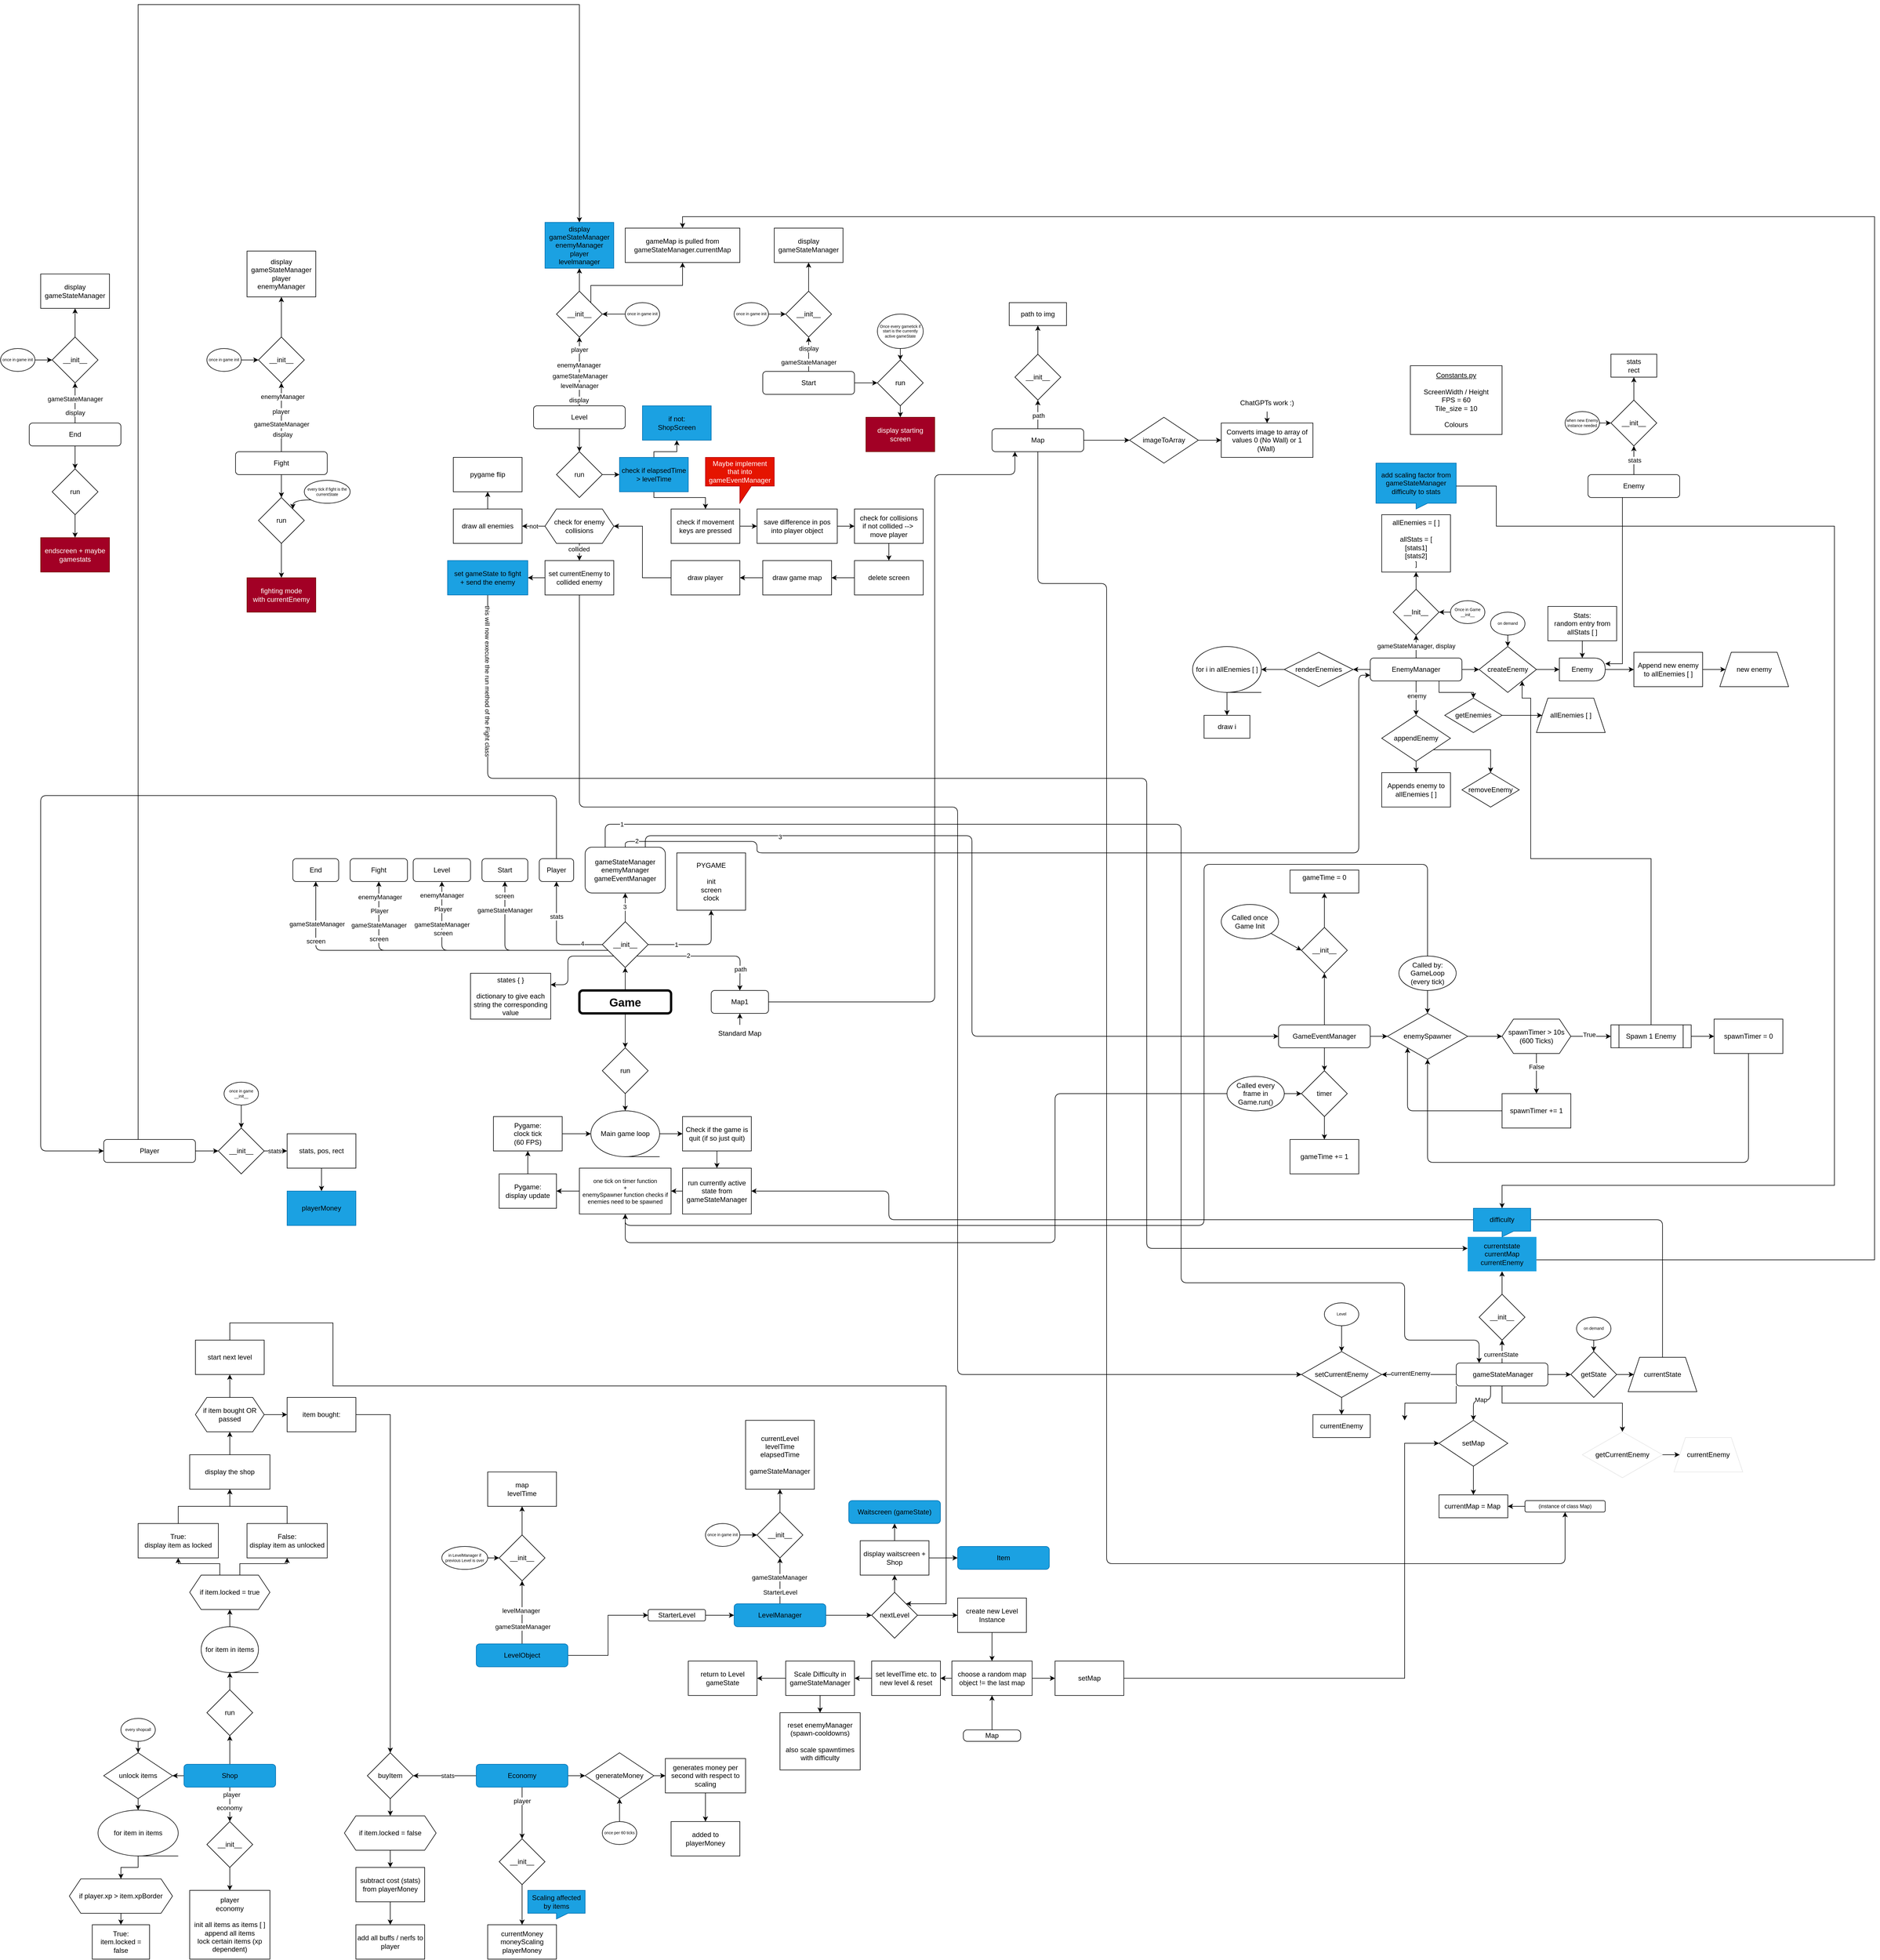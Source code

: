 <mxfile version="28.0.9">
  <diagram id="zhS1jmQ38YQdUPy5dJZc" name="Page-1">
    <mxGraphModel dx="1960" dy="5493" grid="1" gridSize="10" guides="1" tooltips="1" connect="1" arrows="1" fold="1" page="1" pageScale="1" pageWidth="1600" pageHeight="1200" math="0" shadow="0">
      <root>
        <mxCell id="0" />
        <mxCell id="1" parent="0" />
        <mxCell id="105" style="edgeStyle=none;html=1;entryX=0;entryY=0.5;entryDx=0;entryDy=0;" parent="1" source="91" edge="1">
          <mxGeometry relative="1" as="geometry">
            <mxPoint x="2450" y="60" as="targetPoint" />
          </mxGeometry>
        </mxCell>
        <mxCell id="ZLR4HSFNZyRXdtr1YlKm-145" style="edgeStyle=orthogonalEdgeStyle;rounded=0;orthogonalLoop=1;jettySize=auto;html=1;entryX=0.5;entryY=0;entryDx=0;entryDy=0;" parent="1" source="91" target="ZLR4HSFNZyRXdtr1YlKm-144" edge="1">
          <mxGeometry relative="1" as="geometry" />
        </mxCell>
        <mxCell id="91" value="GameEventManager" style="rounded=1;whiteSpace=wrap;html=1;" parent="1" vertex="1">
          <mxGeometry x="2260" y="40" width="160" height="40" as="geometry" />
        </mxCell>
        <mxCell id="134" style="edgeStyle=none;html=1;entryX=0.5;entryY=0;entryDx=0;entryDy=0;" parent="1" source="92" target="115" edge="1">
          <mxGeometry relative="1" as="geometry" />
        </mxCell>
        <mxCell id="jQ0S1sjrkv64MWw5Lpih-231" style="edgeStyle=orthogonalEdgeStyle;orthogonalLoop=1;jettySize=auto;html=1;entryX=0.5;entryY=1;entryDx=0;entryDy=0;" parent="1" source="92" target="jQ0S1sjrkv64MWw5Lpih-228" edge="1">
          <mxGeometry relative="1" as="geometry">
            <Array as="points">
              <mxPoint x="2520" y="-240" />
              <mxPoint x="2130" y="-240" />
              <mxPoint x="2130" y="390" />
              <mxPoint x="1120" y="390" />
            </Array>
          </mxGeometry>
        </mxCell>
        <mxCell id="92" value="Called by:&lt;div&gt;GameLoop&lt;/div&gt;&lt;div&gt;(every tick)&lt;/div&gt;" style="ellipse;whiteSpace=wrap;html=1;" parent="1" vertex="1">
          <mxGeometry x="2470" y="-80" width="100" height="60" as="geometry" />
        </mxCell>
        <mxCell id="98" style="edgeStyle=none;html=1;" parent="1" source="96" edge="1">
          <mxGeometry relative="1" as="geometry">
            <mxPoint x="2840" y="60" as="targetPoint" />
          </mxGeometry>
        </mxCell>
        <mxCell id="129" value="True" style="edgeLabel;html=1;align=center;verticalAlign=middle;resizable=0;points=[];" parent="98" vertex="1" connectable="0">
          <mxGeometry x="-0.081" y="3" relative="1" as="geometry">
            <mxPoint as="offset" />
          </mxGeometry>
        </mxCell>
        <mxCell id="99" style="edgeStyle=none;html=1;" parent="1" source="96" edge="1">
          <mxGeometry relative="1" as="geometry">
            <mxPoint x="2710" y="160" as="targetPoint" />
          </mxGeometry>
        </mxCell>
        <mxCell id="127" value="False" style="edgeLabel;html=1;align=center;verticalAlign=middle;resizable=0;points=[];" parent="99" vertex="1" connectable="0">
          <mxGeometry x="-0.345" relative="1" as="geometry">
            <mxPoint as="offset" />
          </mxGeometry>
        </mxCell>
        <mxCell id="96" value="&lt;div&gt;spawnTimer &amp;gt; 10s&lt;br&gt;(600 Ticks)&lt;/div&gt;" style="shape=hexagon;perimeter=hexagonPerimeter2;whiteSpace=wrap;html=1;fixedSize=1;" parent="1" vertex="1">
          <mxGeometry x="2650" y="30" width="120" height="60" as="geometry" />
        </mxCell>
        <mxCell id="111" style="edgeStyle=none;html=1;entryX=0;entryY=0.5;entryDx=0;entryDy=0;" parent="1" source="102" target="110" edge="1">
          <mxGeometry relative="1" as="geometry" />
        </mxCell>
        <mxCell id="Faa3zSD_fbPmVx0ir4o6-187" style="edgeStyle=orthogonalEdgeStyle;rounded=0;orthogonalLoop=1;jettySize=auto;html=1;entryX=1;entryY=1;entryDx=0;entryDy=0;" parent="1" source="102" target="Faa3zSD_fbPmVx0ir4o6-143" edge="1">
          <mxGeometry relative="1" as="geometry">
            <Array as="points">
              <mxPoint x="2910" y="-250" />
              <mxPoint x="2700" y="-250" />
              <mxPoint x="2700" y="-530" />
              <mxPoint x="2685" y="-530" />
            </Array>
          </mxGeometry>
        </mxCell>
        <mxCell id="102" value="Spawn 1 Enemy" style="shape=process;whiteSpace=wrap;html=1;backgroundOutline=1;" parent="1" vertex="1">
          <mxGeometry x="2840" y="40" width="140" height="40" as="geometry" />
        </mxCell>
        <mxCell id="106" style="edgeStyle=none;html=1;entryX=0;entryY=0.5;entryDx=0;entryDy=0;" parent="1" target="96" edge="1">
          <mxGeometry relative="1" as="geometry">
            <mxPoint x="2570" y="60" as="sourcePoint" />
          </mxGeometry>
        </mxCell>
        <mxCell id="112" style="edgeStyle=none;html=1;entryX=0.5;entryY=1;entryDx=0;entryDy=0;" parent="1" source="110" target="115" edge="1">
          <mxGeometry relative="1" as="geometry">
            <mxPoint x="2510" y="80" as="targetPoint" />
            <Array as="points">
              <mxPoint x="3080" y="280" />
              <mxPoint x="2520" y="280" />
            </Array>
          </mxGeometry>
        </mxCell>
        <mxCell id="110" value="spawnTimer = 0" style="rounded=1;whiteSpace=wrap;html=1;arcSize=0;" parent="1" vertex="1">
          <mxGeometry x="3020" y="30" width="120" height="60" as="geometry" />
        </mxCell>
        <mxCell id="114" style="edgeStyle=none;html=1;exitX=0;exitY=0.5;exitDx=0;exitDy=0;entryX=0;entryY=1;entryDx=0;entryDy=0;" parent="1" source="113" target="115" edge="1">
          <mxGeometry relative="1" as="geometry">
            <mxPoint x="2480" y="80" as="targetPoint" />
            <Array as="points">
              <mxPoint x="2485" y="190" />
            </Array>
          </mxGeometry>
        </mxCell>
        <mxCell id="113" value="spawnTimer += 1" style="rounded=1;whiteSpace=wrap;html=1;arcSize=0;" parent="1" vertex="1">
          <mxGeometry x="2650" y="160" width="120" height="60" as="geometry" />
        </mxCell>
        <mxCell id="115" value="enemySpawner" style="rhombus;whiteSpace=wrap;html=1;" parent="1" vertex="1">
          <mxGeometry x="2450" y="20" width="140" height="80" as="geometry" />
        </mxCell>
        <mxCell id="137" style="edgeStyle=none;html=1;exitX=0.5;exitY=0;exitDx=0;exitDy=0;entryX=0.5;entryY=1;entryDx=0;entryDy=0;" parent="1" source="123" target="132" edge="1">
          <mxGeometry relative="1" as="geometry" />
        </mxCell>
        <mxCell id="123" value="__init__" style="rhombus;whiteSpace=wrap;html=1;" parent="1" vertex="1">
          <mxGeometry x="2300" y="-130" width="80" height="80" as="geometry" />
        </mxCell>
        <mxCell id="131" style="edgeStyle=none;html=1;entryX=0.5;entryY=1;entryDx=0;entryDy=0;" parent="1" source="91" target="123" edge="1">
          <mxGeometry relative="1" as="geometry" />
        </mxCell>
        <mxCell id="132" value="gameTime = 0&lt;div&gt;&lt;br&gt;&lt;/div&gt;" style="rounded=0;whiteSpace=wrap;html=1;" parent="1" vertex="1">
          <mxGeometry x="2280" y="-230" width="120" height="40" as="geometry" />
        </mxCell>
        <mxCell id="136" style="edgeStyle=none;html=1;entryX=0;entryY=0.5;entryDx=0;entryDy=0;" parent="1" source="133" target="123" edge="1">
          <mxGeometry relative="1" as="geometry" />
        </mxCell>
        <mxCell id="133" value="Called once&lt;br&gt;Game Init" style="ellipse;whiteSpace=wrap;html=1;" parent="1" vertex="1">
          <mxGeometry x="2160" y="-170" width="100" height="60" as="geometry" />
        </mxCell>
        <mxCell id="ZLR4HSFNZyRXdtr1YlKm-146" style="edgeStyle=orthogonalEdgeStyle;rounded=0;orthogonalLoop=1;jettySize=auto;html=1;entryX=0.5;entryY=0;entryDx=0;entryDy=0;" parent="1" source="ZLR4HSFNZyRXdtr1YlKm-144" target="ZLR4HSFNZyRXdtr1YlKm-147" edge="1">
          <mxGeometry relative="1" as="geometry">
            <mxPoint x="2340" y="250" as="targetPoint" />
          </mxGeometry>
        </mxCell>
        <mxCell id="ZLR4HSFNZyRXdtr1YlKm-144" value="timer" style="rhombus;whiteSpace=wrap;html=1;" parent="1" vertex="1">
          <mxGeometry x="2300" y="120" width="80" height="80" as="geometry" />
        </mxCell>
        <mxCell id="ZLR4HSFNZyRXdtr1YlKm-147" value="gameTime += 1" style="rounded=0;whiteSpace=wrap;html=1;" parent="1" vertex="1">
          <mxGeometry x="2280" y="240" width="120" height="60" as="geometry" />
        </mxCell>
        <mxCell id="ZLR4HSFNZyRXdtr1YlKm-149" style="edgeStyle=orthogonalEdgeStyle;rounded=0;orthogonalLoop=1;jettySize=auto;html=1;entryX=0;entryY=0.5;entryDx=0;entryDy=0;" parent="1" source="ZLR4HSFNZyRXdtr1YlKm-148" target="ZLR4HSFNZyRXdtr1YlKm-144" edge="1">
          <mxGeometry relative="1" as="geometry" />
        </mxCell>
        <mxCell id="jQ0S1sjrkv64MWw5Lpih-230" style="edgeStyle=orthogonalEdgeStyle;orthogonalLoop=1;jettySize=auto;html=1;entryX=0.5;entryY=1;entryDx=0;entryDy=0;" parent="1" source="ZLR4HSFNZyRXdtr1YlKm-148" target="jQ0S1sjrkv64MWw5Lpih-228" edge="1">
          <mxGeometry relative="1" as="geometry">
            <Array as="points">
              <mxPoint x="1870" y="160" />
              <mxPoint x="1870" y="420" />
              <mxPoint x="1120" y="420" />
            </Array>
          </mxGeometry>
        </mxCell>
        <mxCell id="ZLR4HSFNZyRXdtr1YlKm-148" value="Called every frame in Game.run()" style="ellipse;whiteSpace=wrap;html=1;" parent="1" vertex="1">
          <mxGeometry x="2170" y="130" width="100" height="60" as="geometry" />
        </mxCell>
        <mxCell id="Faa3zSD_fbPmVx0ir4o6-139" style="edgeStyle=orthogonalEdgeStyle;rounded=0;orthogonalLoop=1;jettySize=auto;html=1;entryX=0.5;entryY=1;entryDx=0;entryDy=0;" parent="1" source="Faa3zSD_fbPmVx0ir4o6-137" target="Faa3zSD_fbPmVx0ir4o6-138" edge="1">
          <mxGeometry relative="1" as="geometry" />
        </mxCell>
        <mxCell id="Faa3zSD_fbPmVx0ir4o6-140" value="gameStateManager, display" style="edgeLabel;html=1;align=center;verticalAlign=middle;resizable=0;points=[];" parent="Faa3zSD_fbPmVx0ir4o6-139" vertex="1" connectable="0">
          <mxGeometry x="0.045" relative="1" as="geometry">
            <mxPoint as="offset" />
          </mxGeometry>
        </mxCell>
        <mxCell id="Faa3zSD_fbPmVx0ir4o6-144" style="edgeStyle=orthogonalEdgeStyle;rounded=0;orthogonalLoop=1;jettySize=auto;html=1;entryX=0;entryY=0.5;entryDx=0;entryDy=0;" parent="1" source="Faa3zSD_fbPmVx0ir4o6-137" target="Faa3zSD_fbPmVx0ir4o6-143" edge="1">
          <mxGeometry relative="1" as="geometry" />
        </mxCell>
        <mxCell id="Faa3zSD_fbPmVx0ir4o6-162" style="edgeStyle=orthogonalEdgeStyle;rounded=0;orthogonalLoop=1;jettySize=auto;html=1;exitX=0.75;exitY=1;exitDx=0;exitDy=0;entryX=0.5;entryY=0;entryDx=0;entryDy=0;" parent="1" source="Faa3zSD_fbPmVx0ir4o6-137" target="Faa3zSD_fbPmVx0ir4o6-161" edge="1">
          <mxGeometry relative="1" as="geometry" />
        </mxCell>
        <mxCell id="Faa3zSD_fbPmVx0ir4o6-171" style="edgeStyle=orthogonalEdgeStyle;rounded=0;orthogonalLoop=1;jettySize=auto;html=1;" parent="1" source="Faa3zSD_fbPmVx0ir4o6-137" edge="1">
          <mxGeometry relative="1" as="geometry">
            <mxPoint x="2500" y="-500" as="targetPoint" />
          </mxGeometry>
        </mxCell>
        <mxCell id="Faa3zSD_fbPmVx0ir4o6-174" value="enemy" style="edgeLabel;html=1;align=center;verticalAlign=middle;resizable=0;points=[];" parent="Faa3zSD_fbPmVx0ir4o6-171" vertex="1" connectable="0">
          <mxGeometry x="-0.154" y="1" relative="1" as="geometry">
            <mxPoint as="offset" />
          </mxGeometry>
        </mxCell>
        <mxCell id="Faa3zSD_fbPmVx0ir4o6-180" style="edgeStyle=orthogonalEdgeStyle;rounded=0;orthogonalLoop=1;jettySize=auto;html=1;entryX=1;entryY=0.5;entryDx=0;entryDy=0;" parent="1" source="Faa3zSD_fbPmVx0ir4o6-137" target="Faa3zSD_fbPmVx0ir4o6-179" edge="1">
          <mxGeometry relative="1" as="geometry" />
        </mxCell>
        <mxCell id="Faa3zSD_fbPmVx0ir4o6-137" value="EnemyManager" style="rounded=1;whiteSpace=wrap;html=1;" parent="1" vertex="1">
          <mxGeometry x="2420" y="-600" width="160" height="40" as="geometry" />
        </mxCell>
        <mxCell id="Faa3zSD_fbPmVx0ir4o6-142" style="edgeStyle=orthogonalEdgeStyle;rounded=0;orthogonalLoop=1;jettySize=auto;html=1;entryX=0.5;entryY=1;entryDx=0;entryDy=0;" parent="1" source="Faa3zSD_fbPmVx0ir4o6-138" target="Faa3zSD_fbPmVx0ir4o6-141" edge="1">
          <mxGeometry relative="1" as="geometry" />
        </mxCell>
        <mxCell id="Faa3zSD_fbPmVx0ir4o6-138" value="__Init__" style="rhombus;whiteSpace=wrap;html=1;" parent="1" vertex="1">
          <mxGeometry x="2460" y="-720" width="80" height="80" as="geometry" />
        </mxCell>
        <mxCell id="Faa3zSD_fbPmVx0ir4o6-141" value="allEnemies = [ ]&lt;div&gt;&lt;br&gt;&lt;/div&gt;&lt;div&gt;allStats = [&lt;/div&gt;&lt;div&gt;[stats1]&lt;/div&gt;&lt;div&gt;[stats2]&lt;/div&gt;&lt;div&gt;]&lt;/div&gt;" style="rounded=0;whiteSpace=wrap;html=1;" parent="1" vertex="1">
          <mxGeometry x="2440" y="-850" width="120" height="100" as="geometry" />
        </mxCell>
        <mxCell id="Faa3zSD_fbPmVx0ir4o6-154" style="edgeStyle=orthogonalEdgeStyle;rounded=0;orthogonalLoop=1;jettySize=auto;html=1;entryX=0;entryY=0.5;entryDx=0;entryDy=0;" parent="1" source="Faa3zSD_fbPmVx0ir4o6-143" edge="1">
          <mxGeometry relative="1" as="geometry">
            <mxPoint x="2750" y="-580.0" as="targetPoint" />
          </mxGeometry>
        </mxCell>
        <mxCell id="Faa3zSD_fbPmVx0ir4o6-143" value="createEnemy" style="rhombus;whiteSpace=wrap;html=1;" parent="1" vertex="1">
          <mxGeometry x="2610" y="-620" width="100" height="80" as="geometry" />
        </mxCell>
        <mxCell id="Faa3zSD_fbPmVx0ir4o6-146" style="edgeStyle=orthogonalEdgeStyle;rounded=0;orthogonalLoop=1;jettySize=auto;html=1;exitX=0;exitY=0.5;exitDx=0;exitDy=0;entryX=1;entryY=0.5;entryDx=0;entryDy=0;" parent="1" source="Faa3zSD_fbPmVx0ir4o6-145" target="Faa3zSD_fbPmVx0ir4o6-138" edge="1">
          <mxGeometry relative="1" as="geometry" />
        </mxCell>
        <mxCell id="Faa3zSD_fbPmVx0ir4o6-145" value="Once in Game __init__" style="ellipse;whiteSpace=wrap;html=1;fontSize=7;" parent="1" vertex="1">
          <mxGeometry x="2560" y="-700" width="60" height="40" as="geometry" />
        </mxCell>
        <mxCell id="Faa3zSD_fbPmVx0ir4o6-152" style="edgeStyle=orthogonalEdgeStyle;rounded=0;orthogonalLoop=1;jettySize=auto;html=1;exitX=1;exitY=1;exitDx=0;exitDy=0;entryX=0.5;entryY=0;entryDx=0;entryDy=0;" parent="1" source="Faa3zSD_fbPmVx0ir4o6-148" target="Faa3zSD_fbPmVx0ir4o6-143" edge="1">
          <mxGeometry relative="1" as="geometry" />
        </mxCell>
        <mxCell id="Faa3zSD_fbPmVx0ir4o6-148" value="on demand" style="ellipse;whiteSpace=wrap;html=1;fontSize=7;" parent="1" vertex="1">
          <mxGeometry x="2630" y="-680" width="60" height="40" as="geometry" />
        </mxCell>
        <mxCell id="Faa3zSD_fbPmVx0ir4o6-157" style="edgeStyle=orthogonalEdgeStyle;rounded=0;orthogonalLoop=1;jettySize=auto;html=1;" parent="1" source="Faa3zSD_fbPmVx0ir4o6-156" edge="1">
          <mxGeometry relative="1" as="geometry">
            <mxPoint x="2880" y="-580.0" as="targetPoint" />
          </mxGeometry>
        </mxCell>
        <mxCell id="Faa3zSD_fbPmVx0ir4o6-156" value="Enemy" style="shape=delay;whiteSpace=wrap;html=1;" parent="1" vertex="1">
          <mxGeometry x="2750" y="-600" width="80" height="40" as="geometry" />
        </mxCell>
        <mxCell id="Faa3zSD_fbPmVx0ir4o6-159" style="edgeStyle=orthogonalEdgeStyle;rounded=0;orthogonalLoop=1;jettySize=auto;html=1;entryX=0.5;entryY=0;entryDx=0;entryDy=0;" parent="1" source="Faa3zSD_fbPmVx0ir4o6-158" target="Faa3zSD_fbPmVx0ir4o6-156" edge="1">
          <mxGeometry relative="1" as="geometry" />
        </mxCell>
        <mxCell id="Faa3zSD_fbPmVx0ir4o6-158" value="Stats:&lt;br&gt;random entry from allStats [ ]" style="rounded=0;whiteSpace=wrap;html=1;" parent="1" vertex="1">
          <mxGeometry x="2730" y="-690" width="120" height="60" as="geometry" />
        </mxCell>
        <mxCell id="Faa3zSD_fbPmVx0ir4o6-167" style="edgeStyle=orthogonalEdgeStyle;rounded=0;orthogonalLoop=1;jettySize=auto;html=1;" parent="1" source="Faa3zSD_fbPmVx0ir4o6-160" target="Faa3zSD_fbPmVx0ir4o6-166" edge="1">
          <mxGeometry relative="1" as="geometry" />
        </mxCell>
        <mxCell id="Faa3zSD_fbPmVx0ir4o6-160" value="Append new enemy to allEnemies [ ]" style="rounded=0;whiteSpace=wrap;html=1;" parent="1" vertex="1">
          <mxGeometry x="2880" y="-610" width="120" height="60" as="geometry" />
        </mxCell>
        <mxCell id="Faa3zSD_fbPmVx0ir4o6-170" style="edgeStyle=orthogonalEdgeStyle;rounded=0;orthogonalLoop=1;jettySize=auto;html=1;" parent="1" source="Faa3zSD_fbPmVx0ir4o6-161" target="Faa3zSD_fbPmVx0ir4o6-168" edge="1">
          <mxGeometry relative="1" as="geometry" />
        </mxCell>
        <mxCell id="Faa3zSD_fbPmVx0ir4o6-161" value="getEnemies" style="rhombus;whiteSpace=wrap;html=1;" parent="1" vertex="1">
          <mxGeometry x="2550" y="-530" width="100" height="60" as="geometry" />
        </mxCell>
        <mxCell id="Faa3zSD_fbPmVx0ir4o6-166" value="new enemy" style="shape=trapezoid;perimeter=trapezoidPerimeter;whiteSpace=wrap;html=1;fixedSize=1;" parent="1" vertex="1">
          <mxGeometry x="3030" y="-610" width="120" height="60" as="geometry" />
        </mxCell>
        <mxCell id="Faa3zSD_fbPmVx0ir4o6-168" value="allEnemies [ ]" style="shape=trapezoid;perimeter=trapezoidPerimeter;whiteSpace=wrap;html=1;fixedSize=1;" parent="1" vertex="1">
          <mxGeometry x="2710" y="-530" width="120" height="60" as="geometry" />
        </mxCell>
        <mxCell id="Faa3zSD_fbPmVx0ir4o6-176" style="edgeStyle=orthogonalEdgeStyle;rounded=0;orthogonalLoop=1;jettySize=auto;html=1;exitX=0.5;exitY=1;exitDx=0;exitDy=0;entryX=0.5;entryY=0;entryDx=0;entryDy=0;" parent="1" source="Faa3zSD_fbPmVx0ir4o6-172" target="Faa3zSD_fbPmVx0ir4o6-175" edge="1">
          <mxGeometry relative="1" as="geometry" />
        </mxCell>
        <mxCell id="Faa3zSD_fbPmVx0ir4o6-177" style="edgeStyle=orthogonalEdgeStyle;rounded=0;orthogonalLoop=1;jettySize=auto;html=1;exitX=1;exitY=1;exitDx=0;exitDy=0;entryX=0.5;entryY=0;entryDx=0;entryDy=0;" parent="1" source="Faa3zSD_fbPmVx0ir4o6-172" target="Faa3zSD_fbPmVx0ir4o6-178" edge="1">
          <mxGeometry relative="1" as="geometry">
            <mxPoint x="2620" y="-400" as="targetPoint" />
          </mxGeometry>
        </mxCell>
        <mxCell id="Faa3zSD_fbPmVx0ir4o6-172" value="appendEnemy" style="rhombus;whiteSpace=wrap;html=1;" parent="1" vertex="1">
          <mxGeometry x="2440" y="-500" width="120" height="80" as="geometry" />
        </mxCell>
        <mxCell id="Faa3zSD_fbPmVx0ir4o6-175" value="Appends enemy to allEnemies [ ]" style="rounded=0;whiteSpace=wrap;html=1;" parent="1" vertex="1">
          <mxGeometry x="2440" y="-400" width="120" height="60" as="geometry" />
        </mxCell>
        <mxCell id="Faa3zSD_fbPmVx0ir4o6-178" value="removeEnemy" style="rhombus;whiteSpace=wrap;html=1;" parent="1" vertex="1">
          <mxGeometry x="2580" y="-400" width="100" height="60" as="geometry" />
        </mxCell>
        <mxCell id="Faa3zSD_fbPmVx0ir4o6-181" style="edgeStyle=orthogonalEdgeStyle;rounded=0;orthogonalLoop=1;jettySize=auto;html=1;entryX=1;entryY=0.5;entryDx=0;entryDy=0;" parent="1" source="Faa3zSD_fbPmVx0ir4o6-179" target="Faa3zSD_fbPmVx0ir4o6-182" edge="1">
          <mxGeometry relative="1" as="geometry">
            <mxPoint x="2230" y="-580.0" as="targetPoint" />
          </mxGeometry>
        </mxCell>
        <mxCell id="Faa3zSD_fbPmVx0ir4o6-179" value="renderEnemies" style="rhombus;whiteSpace=wrap;html=1;" parent="1" vertex="1">
          <mxGeometry x="2270" y="-610" width="120" height="60" as="geometry" />
        </mxCell>
        <mxCell id="Faa3zSD_fbPmVx0ir4o6-184" style="edgeStyle=orthogonalEdgeStyle;rounded=0;orthogonalLoop=1;jettySize=auto;html=1;entryX=0.5;entryY=0;entryDx=0;entryDy=0;" parent="1" source="Faa3zSD_fbPmVx0ir4o6-182" target="Faa3zSD_fbPmVx0ir4o6-185" edge="1">
          <mxGeometry relative="1" as="geometry">
            <mxPoint x="2170" y="-510.0" as="targetPoint" />
          </mxGeometry>
        </mxCell>
        <mxCell id="Faa3zSD_fbPmVx0ir4o6-182" value="for i in allEnemies [ ]" style="shape=tapeData;whiteSpace=wrap;html=1;perimeter=ellipsePerimeter;" parent="1" vertex="1">
          <mxGeometry x="2110" y="-620" width="120" height="80" as="geometry" />
        </mxCell>
        <mxCell id="Faa3zSD_fbPmVx0ir4o6-185" value="draw i" style="rounded=0;whiteSpace=wrap;html=1;" parent="1" vertex="1">
          <mxGeometry x="2130" y="-500" width="80" height="40" as="geometry" />
        </mxCell>
        <mxCell id="Faa3zSD_fbPmVx0ir4o6-191" style="edgeStyle=orthogonalEdgeStyle;rounded=0;orthogonalLoop=1;jettySize=auto;html=1;entryX=0.5;entryY=1;entryDx=0;entryDy=0;" parent="1" source="Faa3zSD_fbPmVx0ir4o6-189" target="Faa3zSD_fbPmVx0ir4o6-190" edge="1">
          <mxGeometry relative="1" as="geometry" />
        </mxCell>
        <mxCell id="Faa3zSD_fbPmVx0ir4o6-192" value="currentState" style="edgeLabel;html=1;align=center;verticalAlign=middle;resizable=0;points=[];" parent="Faa3zSD_fbPmVx0ir4o6-191" vertex="1" connectable="0">
          <mxGeometry x="-0.25" y="2" relative="1" as="geometry">
            <mxPoint as="offset" />
          </mxGeometry>
        </mxCell>
        <mxCell id="Faa3zSD_fbPmVx0ir4o6-196" value="" style="edgeStyle=orthogonalEdgeStyle;rounded=0;orthogonalLoop=1;jettySize=auto;html=1;" parent="1" source="Faa3zSD_fbPmVx0ir4o6-189" target="Faa3zSD_fbPmVx0ir4o6-195" edge="1">
          <mxGeometry relative="1" as="geometry" />
        </mxCell>
        <mxCell id="Faa3zSD_fbPmVx0ir4o6-202" value="" style="edgeStyle=orthogonalEdgeStyle;rounded=0;orthogonalLoop=1;jettySize=auto;html=1;" parent="1" source="Faa3zSD_fbPmVx0ir4o6-189" target="Faa3zSD_fbPmVx0ir4o6-201" edge="1">
          <mxGeometry relative="1" as="geometry">
            <Array as="points">
              <mxPoint x="2650" y="700" />
              <mxPoint x="2860" y="700" />
            </Array>
          </mxGeometry>
        </mxCell>
        <mxCell id="Faa3zSD_fbPmVx0ir4o6-206" value="" style="edgeStyle=orthogonalEdgeStyle;rounded=0;orthogonalLoop=1;jettySize=auto;html=1;" parent="1" source="Faa3zSD_fbPmVx0ir4o6-189" target="Faa3zSD_fbPmVx0ir4o6-205" edge="1">
          <mxGeometry relative="1" as="geometry" />
        </mxCell>
        <mxCell id="Faa3zSD_fbPmVx0ir4o6-211" value="currentEnemy" style="edgeLabel;html=1;align=center;verticalAlign=middle;resizable=0;points=[];" parent="Faa3zSD_fbPmVx0ir4o6-206" vertex="1" connectable="0">
          <mxGeometry x="0.229" y="-2" relative="1" as="geometry">
            <mxPoint as="offset" />
          </mxGeometry>
        </mxCell>
        <mxCell id="jQ0S1sjrkv64MWw5Lpih-173" style="edgeStyle=orthogonalEdgeStyle;orthogonalLoop=1;jettySize=auto;html=1;entryX=0.5;entryY=0;entryDx=0;entryDy=0;" parent="1" source="Faa3zSD_fbPmVx0ir4o6-189" target="jQ0S1sjrkv64MWw5Lpih-170" edge="1">
          <mxGeometry relative="1" as="geometry">
            <Array as="points">
              <mxPoint x="2630" y="695" />
              <mxPoint x="2600" y="695" />
            </Array>
          </mxGeometry>
        </mxCell>
        <mxCell id="jQ0S1sjrkv64MWw5Lpih-174" value="Map" style="edgeLabel;html=1;align=center;verticalAlign=middle;resizable=0;points=[];" parent="jQ0S1sjrkv64MWw5Lpih-173" vertex="1" connectable="0">
          <mxGeometry x="-0.052" y="-1" relative="1" as="geometry">
            <mxPoint as="offset" />
          </mxGeometry>
        </mxCell>
        <mxCell id="ZxI0pZtnVVtaEu84dcl1-180" style="edgeStyle=orthogonalEdgeStyle;rounded=0;orthogonalLoop=1;jettySize=auto;html=1;exitX=0;exitY=1;exitDx=0;exitDy=0;entryX=0.5;entryY=0;entryDx=0;entryDy=0;" edge="1" parent="1" source="Faa3zSD_fbPmVx0ir4o6-189">
          <mxGeometry relative="1" as="geometry">
            <mxPoint x="2480" y="730" as="targetPoint" />
          </mxGeometry>
        </mxCell>
        <mxCell id="Faa3zSD_fbPmVx0ir4o6-189" value="&amp;nbsp;gameStateManager" style="rounded=1;whiteSpace=wrap;html=1;" parent="1" vertex="1">
          <mxGeometry x="2570" y="630" width="160" height="40" as="geometry" />
        </mxCell>
        <mxCell id="Faa3zSD_fbPmVx0ir4o6-194" value="" style="edgeStyle=orthogonalEdgeStyle;rounded=0;orthogonalLoop=1;jettySize=auto;html=1;" parent="1" source="Faa3zSD_fbPmVx0ir4o6-190" target="Faa3zSD_fbPmVx0ir4o6-193" edge="1">
          <mxGeometry relative="1" as="geometry" />
        </mxCell>
        <mxCell id="Faa3zSD_fbPmVx0ir4o6-190" value="__init__" style="rhombus;whiteSpace=wrap;html=1;" parent="1" vertex="1">
          <mxGeometry x="2610" y="510" width="80" height="80" as="geometry" />
        </mxCell>
        <mxCell id="H571ShLeuEKJ3_KJQBEq-167" style="edgeStyle=orthogonalEdgeStyle;rounded=0;orthogonalLoop=1;jettySize=auto;html=1;entryX=0.5;entryY=0;entryDx=0;entryDy=0;" parent="1" source="Faa3zSD_fbPmVx0ir4o6-193" target="H571ShLeuEKJ3_KJQBEq-165" edge="1">
          <mxGeometry relative="1" as="geometry">
            <Array as="points">
              <mxPoint x="3300" y="450" />
              <mxPoint x="3300" y="-1370" />
              <mxPoint x="1220" y="-1370" />
            </Array>
          </mxGeometry>
        </mxCell>
        <mxCell id="Faa3zSD_fbPmVx0ir4o6-193" value="currentstate&lt;div&gt;currentMap&lt;/div&gt;&lt;div&gt;currentEnemy&lt;/div&gt;" style="rounded=0;whiteSpace=wrap;html=1;fillColor=#1ba1e2;fontColor=default;strokeColor=none;" parent="1" vertex="1">
          <mxGeometry x="2590" y="410" width="120" height="60" as="geometry" />
        </mxCell>
        <mxCell id="Faa3zSD_fbPmVx0ir4o6-200" value="" style="edgeStyle=orthogonalEdgeStyle;rounded=0;orthogonalLoop=1;jettySize=auto;html=1;" parent="1" source="Faa3zSD_fbPmVx0ir4o6-195" target="Faa3zSD_fbPmVx0ir4o6-199" edge="1">
          <mxGeometry relative="1" as="geometry" />
        </mxCell>
        <mxCell id="Faa3zSD_fbPmVx0ir4o6-195" value="getState" style="rhombus;whiteSpace=wrap;html=1;" parent="1" vertex="1">
          <mxGeometry x="2770" y="610" width="80" height="80" as="geometry" />
        </mxCell>
        <mxCell id="Faa3zSD_fbPmVx0ir4o6-198" value="" style="edgeStyle=orthogonalEdgeStyle;rounded=0;orthogonalLoop=1;jettySize=auto;html=1;" parent="1" source="Faa3zSD_fbPmVx0ir4o6-197" target="Faa3zSD_fbPmVx0ir4o6-195" edge="1">
          <mxGeometry relative="1" as="geometry" />
        </mxCell>
        <mxCell id="Faa3zSD_fbPmVx0ir4o6-197" value="on demand" style="ellipse;whiteSpace=wrap;html=1;fontSize=7;" parent="1" vertex="1">
          <mxGeometry x="2780" y="550" width="60" height="40" as="geometry" />
        </mxCell>
        <mxCell id="jQ0S1sjrkv64MWw5Lpih-226" style="edgeStyle=orthogonalEdgeStyle;orthogonalLoop=1;jettySize=auto;html=1;entryX=1;entryY=0.5;entryDx=0;entryDy=0;" parent="1" source="Faa3zSD_fbPmVx0ir4o6-199" target="jQ0S1sjrkv64MWw5Lpih-225" edge="1">
          <mxGeometry relative="1" as="geometry">
            <Array as="points">
              <mxPoint x="2930" y="380" />
              <mxPoint x="1580" y="380" />
              <mxPoint x="1580" y="330" />
            </Array>
          </mxGeometry>
        </mxCell>
        <mxCell id="Faa3zSD_fbPmVx0ir4o6-199" value="currentState" style="shape=trapezoid;perimeter=trapezoidPerimeter;whiteSpace=wrap;html=1;fixedSize=1;" parent="1" vertex="1">
          <mxGeometry x="2870" y="620" width="120" height="60" as="geometry" />
        </mxCell>
        <mxCell id="Faa3zSD_fbPmVx0ir4o6-204" value="" style="edgeStyle=orthogonalEdgeStyle;rounded=0;orthogonalLoop=1;jettySize=auto;html=1;" parent="1" source="Faa3zSD_fbPmVx0ir4o6-201" target="Faa3zSD_fbPmVx0ir4o6-203" edge="1">
          <mxGeometry relative="1" as="geometry" />
        </mxCell>
        <mxCell id="Faa3zSD_fbPmVx0ir4o6-201" value="getCurrentEnemy" style="rhombus;whiteSpace=wrap;html=1;opacity=10;" parent="1" vertex="1">
          <mxGeometry x="2790" y="750" width="140" height="80" as="geometry" />
        </mxCell>
        <mxCell id="Faa3zSD_fbPmVx0ir4o6-203" value="currentEnemy" style="shape=trapezoid;perimeter=trapezoidPerimeter;whiteSpace=wrap;html=1;fixedSize=1;opacity=10;" parent="1" vertex="1">
          <mxGeometry x="2950" y="760" width="120" height="60" as="geometry" />
        </mxCell>
        <mxCell id="Faa3zSD_fbPmVx0ir4o6-212" value="" style="edgeStyle=orthogonalEdgeStyle;rounded=0;orthogonalLoop=1;jettySize=auto;html=1;" parent="1" source="Faa3zSD_fbPmVx0ir4o6-205" target="Faa3zSD_fbPmVx0ir4o6-210" edge="1">
          <mxGeometry relative="1" as="geometry" />
        </mxCell>
        <mxCell id="Faa3zSD_fbPmVx0ir4o6-205" value="setCurrentEnemy" style="rhombus;whiteSpace=wrap;html=1;" parent="1" vertex="1">
          <mxGeometry x="2300" y="610" width="140" height="80" as="geometry" />
        </mxCell>
        <mxCell id="Faa3zSD_fbPmVx0ir4o6-208" style="edgeStyle=orthogonalEdgeStyle;rounded=0;orthogonalLoop=1;jettySize=auto;html=1;entryX=0.5;entryY=0;entryDx=0;entryDy=0;" parent="1" source="Faa3zSD_fbPmVx0ir4o6-207" target="Faa3zSD_fbPmVx0ir4o6-205" edge="1">
          <mxGeometry relative="1" as="geometry" />
        </mxCell>
        <mxCell id="Faa3zSD_fbPmVx0ir4o6-207" value="Level" style="ellipse;whiteSpace=wrap;html=1;fontSize=7;" parent="1" vertex="1">
          <mxGeometry x="2340" y="525" width="60" height="40" as="geometry" />
        </mxCell>
        <mxCell id="Faa3zSD_fbPmVx0ir4o6-210" value="currentEnemy" style="rounded=0;whiteSpace=wrap;html=1;" parent="1" vertex="1">
          <mxGeometry x="2320" y="720" width="100" height="40" as="geometry" />
        </mxCell>
        <mxCell id="Faa3zSD_fbPmVx0ir4o6-215" value="" style="edgeStyle=orthogonalEdgeStyle;rounded=0;orthogonalLoop=1;jettySize=auto;html=1;" parent="1" source="Faa3zSD_fbPmVx0ir4o6-213" target="Faa3zSD_fbPmVx0ir4o6-214" edge="1">
          <mxGeometry relative="1" as="geometry" />
        </mxCell>
        <mxCell id="Faa3zSD_fbPmVx0ir4o6-218" value="stats" style="edgeLabel;html=1;align=center;verticalAlign=middle;resizable=0;points=[];" parent="Faa3zSD_fbPmVx0ir4o6-215" vertex="1" connectable="0">
          <mxGeometry x="-0.009" y="-1" relative="1" as="geometry">
            <mxPoint as="offset" />
          </mxGeometry>
        </mxCell>
        <mxCell id="Faa3zSD_fbPmVx0ir4o6-221" style="edgeStyle=orthogonalEdgeStyle;rounded=0;orthogonalLoop=1;jettySize=auto;html=1;entryX=1;entryY=0.25;entryDx=0;entryDy=0;" parent="1" source="Faa3zSD_fbPmVx0ir4o6-213" target="Faa3zSD_fbPmVx0ir4o6-156" edge="1">
          <mxGeometry relative="1" as="geometry">
            <Array as="points">
              <mxPoint x="2860" y="-590" />
            </Array>
          </mxGeometry>
        </mxCell>
        <mxCell id="Faa3zSD_fbPmVx0ir4o6-213" value="Enemy" style="rounded=1;whiteSpace=wrap;html=1;" parent="1" vertex="1">
          <mxGeometry x="2800" y="-920" width="160" height="40" as="geometry" />
        </mxCell>
        <mxCell id="Faa3zSD_fbPmVx0ir4o6-220" style="edgeStyle=orthogonalEdgeStyle;rounded=0;orthogonalLoop=1;jettySize=auto;html=1;entryX=0.5;entryY=1;entryDx=0;entryDy=0;" parent="1" source="Faa3zSD_fbPmVx0ir4o6-214" target="Faa3zSD_fbPmVx0ir4o6-219" edge="1">
          <mxGeometry relative="1" as="geometry" />
        </mxCell>
        <mxCell id="Faa3zSD_fbPmVx0ir4o6-214" value="__init__" style="rhombus;whiteSpace=wrap;html=1;" parent="1" vertex="1">
          <mxGeometry x="2840" y="-1050" width="80" height="80" as="geometry" />
        </mxCell>
        <mxCell id="Faa3zSD_fbPmVx0ir4o6-217" value="" style="edgeStyle=orthogonalEdgeStyle;rounded=0;orthogonalLoop=1;jettySize=auto;html=1;" parent="1" source="Faa3zSD_fbPmVx0ir4o6-216" target="Faa3zSD_fbPmVx0ir4o6-214" edge="1">
          <mxGeometry relative="1" as="geometry" />
        </mxCell>
        <mxCell id="Faa3zSD_fbPmVx0ir4o6-216" value="when new Enemy instance needed" style="ellipse;whiteSpace=wrap;html=1;fontSize=7;" parent="1" vertex="1">
          <mxGeometry x="2760" y="-1030" width="60" height="40" as="geometry" />
        </mxCell>
        <mxCell id="Faa3zSD_fbPmVx0ir4o6-219" value="stats&lt;div&gt;rect&lt;/div&gt;" style="rounded=0;whiteSpace=wrap;html=1;" parent="1" vertex="1">
          <mxGeometry x="2840" y="-1130" width="80" height="40" as="geometry" />
        </mxCell>
        <mxCell id="Faa3zSD_fbPmVx0ir4o6-225" value="" style="edgeStyle=orthogonalEdgeStyle;rounded=0;orthogonalLoop=1;jettySize=auto;html=1;" parent="1" source="Faa3zSD_fbPmVx0ir4o6-222" target="Faa3zSD_fbPmVx0ir4o6-223" edge="1">
          <mxGeometry relative="1" as="geometry" />
        </mxCell>
        <mxCell id="H571ShLeuEKJ3_KJQBEq-174" style="edgeStyle=orthogonalEdgeStyle;rounded=0;orthogonalLoop=1;jettySize=auto;html=1;exitX=0.5;exitY=0;exitDx=0;exitDy=0;entryX=0.5;entryY=0;entryDx=0;entryDy=0;" parent="1" source="Faa3zSD_fbPmVx0ir4o6-222" target="H571ShLeuEKJ3_KJQBEq-158" edge="1">
          <mxGeometry relative="1" as="geometry">
            <Array as="points">
              <mxPoint x="270" y="240" />
              <mxPoint x="270" y="-1740" />
              <mxPoint x="1040" y="-1740" />
            </Array>
          </mxGeometry>
        </mxCell>
        <mxCell id="Faa3zSD_fbPmVx0ir4o6-222" value="Player" style="rounded=1;whiteSpace=wrap;html=1;" parent="1" vertex="1">
          <mxGeometry x="210" y="240" width="160" height="40" as="geometry" />
        </mxCell>
        <mxCell id="Faa3zSD_fbPmVx0ir4o6-229" value="" style="edgeStyle=orthogonalEdgeStyle;rounded=0;orthogonalLoop=1;jettySize=auto;html=1;" parent="1" source="Faa3zSD_fbPmVx0ir4o6-223" target="Faa3zSD_fbPmVx0ir4o6-228" edge="1">
          <mxGeometry relative="1" as="geometry" />
        </mxCell>
        <mxCell id="Faa3zSD_fbPmVx0ir4o6-230" value="stats" style="edgeLabel;html=1;align=center;verticalAlign=middle;resizable=0;points=[];" parent="Faa3zSD_fbPmVx0ir4o6-229" vertex="1" connectable="0">
          <mxGeometry x="-0.136" relative="1" as="geometry">
            <mxPoint as="offset" />
          </mxGeometry>
        </mxCell>
        <mxCell id="Faa3zSD_fbPmVx0ir4o6-223" value="__init__" style="rhombus;whiteSpace=wrap;html=1;" parent="1" vertex="1">
          <mxGeometry x="410" y="220" width="80" height="80" as="geometry" />
        </mxCell>
        <mxCell id="Faa3zSD_fbPmVx0ir4o6-227" value="" style="edgeStyle=orthogonalEdgeStyle;rounded=0;orthogonalLoop=1;jettySize=auto;html=1;" parent="1" source="Faa3zSD_fbPmVx0ir4o6-226" target="Faa3zSD_fbPmVx0ir4o6-223" edge="1">
          <mxGeometry relative="1" as="geometry" />
        </mxCell>
        <mxCell id="Faa3zSD_fbPmVx0ir4o6-226" value="once in game __init__" style="ellipse;whiteSpace=wrap;html=1;fontSize=7;" parent="1" vertex="1">
          <mxGeometry x="420" y="140" width="60" height="40" as="geometry" />
        </mxCell>
        <mxCell id="ZxI0pZtnVVtaEu84dcl1-242" value="" style="edgeStyle=orthogonalEdgeStyle;rounded=0;orthogonalLoop=1;jettySize=auto;html=1;" edge="1" parent="1" source="Faa3zSD_fbPmVx0ir4o6-228" target="ZxI0pZtnVVtaEu84dcl1-241">
          <mxGeometry relative="1" as="geometry" />
        </mxCell>
        <mxCell id="Faa3zSD_fbPmVx0ir4o6-228" value="stats, pos,&amp;nbsp;&lt;span style=&quot;background-color: transparent; color: light-dark(rgb(0, 0, 0), rgb(255, 255, 255));&quot;&gt;rect&lt;/span&gt;" style="rounded=0;whiteSpace=wrap;html=1;" parent="1" vertex="1">
          <mxGeometry x="530" y="230" width="120" height="60" as="geometry" />
        </mxCell>
        <mxCell id="Faa3zSD_fbPmVx0ir4o6-231" value="&lt;u&gt;Constants.py&lt;/u&gt;&lt;div&gt;&lt;u&gt;&lt;br&gt;&lt;/u&gt;&lt;/div&gt;&lt;div&gt;ScreenWidth / Height&lt;/div&gt;&lt;div&gt;FPS = 60&lt;/div&gt;&lt;div&gt;Tile_size = 10&lt;/div&gt;&lt;div&gt;&lt;br&gt;&lt;/div&gt;&lt;div&gt;Colours&lt;/div&gt;" style="rounded=0;whiteSpace=wrap;html=1;" parent="1" vertex="1">
          <mxGeometry x="2490" y="-1110" width="160" height="120" as="geometry" />
        </mxCell>
        <mxCell id="jQ0S1sjrkv64MWw5Lpih-139" value="" style="edgeStyle=orthogonalEdgeStyle;rounded=0;orthogonalLoop=1;jettySize=auto;html=1;" parent="1" source="jQ0S1sjrkv64MWw5Lpih-137" target="jQ0S1sjrkv64MWw5Lpih-138" edge="1">
          <mxGeometry relative="1" as="geometry" />
        </mxCell>
        <mxCell id="jQ0S1sjrkv64MWw5Lpih-220" style="edgeStyle=orthogonalEdgeStyle;orthogonalLoop=1;jettySize=auto;html=1;entryX=0.5;entryY=0;entryDx=0;entryDy=0;" parent="1" source="jQ0S1sjrkv64MWw5Lpih-137" target="jQ0S1sjrkv64MWw5Lpih-219" edge="1">
          <mxGeometry relative="1" as="geometry" />
        </mxCell>
        <mxCell id="jQ0S1sjrkv64MWw5Lpih-137" value="Game" style="rounded=1;whiteSpace=wrap;html=1;strokeWidth=4;fontSize=20;fontStyle=1" parent="1" vertex="1">
          <mxGeometry x="1040" y="-20" width="160" height="40" as="geometry" />
        </mxCell>
        <mxCell id="jQ0S1sjrkv64MWw5Lpih-141" style="edgeStyle=orthogonalEdgeStyle;orthogonalLoop=1;jettySize=auto;html=1;entryX=0.5;entryY=1;entryDx=0;entryDy=0;" parent="1" source="jQ0S1sjrkv64MWw5Lpih-138" target="jQ0S1sjrkv64MWw5Lpih-140" edge="1">
          <mxGeometry relative="1" as="geometry" />
        </mxCell>
        <mxCell id="jQ0S1sjrkv64MWw5Lpih-184" value="1" style="edgeLabel;html=1;align=center;verticalAlign=middle;resizable=0;points=[];" parent="jQ0S1sjrkv64MWw5Lpih-141" vertex="1" connectable="0">
          <mxGeometry x="-0.423" relative="1" as="geometry">
            <mxPoint as="offset" />
          </mxGeometry>
        </mxCell>
        <mxCell id="jQ0S1sjrkv64MWw5Lpih-143" value="" style="edgeStyle=orthogonalEdgeStyle;orthogonalLoop=1;jettySize=auto;html=1;" parent="1" source="jQ0S1sjrkv64MWw5Lpih-138" target="jQ0S1sjrkv64MWw5Lpih-142" edge="1">
          <mxGeometry relative="1" as="geometry" />
        </mxCell>
        <mxCell id="jQ0S1sjrkv64MWw5Lpih-186" value="3" style="edgeLabel;html=1;align=center;verticalAlign=middle;resizable=0;points=[];" parent="jQ0S1sjrkv64MWw5Lpih-143" vertex="1" connectable="0">
          <mxGeometry x="0.058" y="1" relative="1" as="geometry">
            <mxPoint as="offset" />
          </mxGeometry>
        </mxCell>
        <mxCell id="jQ0S1sjrkv64MWw5Lpih-153" style="edgeStyle=orthogonalEdgeStyle;orthogonalLoop=1;jettySize=auto;html=1;entryX=0.5;entryY=1;entryDx=0;entryDy=0;" parent="1" source="jQ0S1sjrkv64MWw5Lpih-138" target="jQ0S1sjrkv64MWw5Lpih-152" edge="1">
          <mxGeometry relative="1" as="geometry" />
        </mxCell>
        <mxCell id="jQ0S1sjrkv64MWw5Lpih-156" value="stats" style="edgeLabel;html=1;align=center;verticalAlign=middle;resizable=0;points=[];" parent="jQ0S1sjrkv64MWw5Lpih-153" vertex="1" connectable="0">
          <mxGeometry x="0.365" relative="1" as="geometry">
            <mxPoint as="offset" />
          </mxGeometry>
        </mxCell>
        <mxCell id="jQ0S1sjrkv64MWw5Lpih-187" value="4" style="edgeLabel;html=1;align=center;verticalAlign=middle;resizable=0;points=[];" parent="jQ0S1sjrkv64MWw5Lpih-153" vertex="1" connectable="0">
          <mxGeometry x="-0.633" y="-2" relative="1" as="geometry">
            <mxPoint as="offset" />
          </mxGeometry>
        </mxCell>
        <mxCell id="jQ0S1sjrkv64MWw5Lpih-181" style="edgeStyle=orthogonalEdgeStyle;orthogonalLoop=1;jettySize=auto;html=1;exitX=1;exitY=1;exitDx=0;exitDy=0;" parent="1" source="jQ0S1sjrkv64MWw5Lpih-138" edge="1">
          <mxGeometry relative="1" as="geometry">
            <mxPoint x="1320" y="-20" as="targetPoint" />
          </mxGeometry>
        </mxCell>
        <mxCell id="jQ0S1sjrkv64MWw5Lpih-185" value="2" style="edgeLabel;html=1;align=center;verticalAlign=middle;resizable=0;points=[];" parent="jQ0S1sjrkv64MWw5Lpih-181" vertex="1" connectable="0">
          <mxGeometry x="-0.251" y="1" relative="1" as="geometry">
            <mxPoint as="offset" />
          </mxGeometry>
        </mxCell>
        <mxCell id="jQ0S1sjrkv64MWw5Lpih-190" value="path" style="edgeLabel;html=1;align=center;verticalAlign=middle;resizable=0;points=[];" parent="jQ0S1sjrkv64MWw5Lpih-181" vertex="1" connectable="0">
          <mxGeometry x="0.687" relative="1" as="geometry">
            <mxPoint as="offset" />
          </mxGeometry>
        </mxCell>
        <mxCell id="jQ0S1sjrkv64MWw5Lpih-193" style="edgeStyle=orthogonalEdgeStyle;orthogonalLoop=1;jettySize=auto;html=1;exitX=0;exitY=1;exitDx=0;exitDy=0;entryX=0.5;entryY=1;entryDx=0;entryDy=0;" parent="1" source="jQ0S1sjrkv64MWw5Lpih-138" target="jQ0S1sjrkv64MWw5Lpih-195" edge="1">
          <mxGeometry relative="1" as="geometry">
            <mxPoint x="880" y="-200" as="targetPoint" />
            <Array as="points">
              <mxPoint x="1100" y="-90" />
              <mxPoint x="910" y="-90" />
            </Array>
          </mxGeometry>
        </mxCell>
        <mxCell id="jQ0S1sjrkv64MWw5Lpih-196" value="screen" style="edgeLabel;html=1;align=center;verticalAlign=middle;resizable=0;points=[];" parent="jQ0S1sjrkv64MWw5Lpih-193" vertex="1" connectable="0">
          <mxGeometry x="0.823" y="1" relative="1" as="geometry">
            <mxPoint y="-4" as="offset" />
          </mxGeometry>
        </mxCell>
        <mxCell id="jQ0S1sjrkv64MWw5Lpih-197" value="gameStateManager" style="edgeLabel;html=1;align=center;verticalAlign=middle;resizable=0;points=[];" parent="jQ0S1sjrkv64MWw5Lpih-193" vertex="1" connectable="0">
          <mxGeometry x="0.672" relative="1" as="geometry">
            <mxPoint y="-3" as="offset" />
          </mxGeometry>
        </mxCell>
        <mxCell id="jQ0S1sjrkv64MWw5Lpih-200" style="edgeStyle=orthogonalEdgeStyle;orthogonalLoop=1;jettySize=auto;html=1;entryX=0.5;entryY=1;entryDx=0;entryDy=0;" parent="1" source="jQ0S1sjrkv64MWw5Lpih-138" target="jQ0S1sjrkv64MWw5Lpih-201" edge="1">
          <mxGeometry relative="1" as="geometry">
            <mxPoint x="800" y="-180" as="targetPoint" />
            <Array as="points">
              <mxPoint x="800" y="-90" />
            </Array>
          </mxGeometry>
        </mxCell>
        <mxCell id="jQ0S1sjrkv64MWw5Lpih-202" value="screen" style="edgeLabel;html=1;align=center;verticalAlign=middle;resizable=0;points=[];" parent="jQ0S1sjrkv64MWw5Lpih-200" vertex="1" connectable="0">
          <mxGeometry x="0.561" y="-2" relative="1" as="geometry">
            <mxPoint as="offset" />
          </mxGeometry>
        </mxCell>
        <mxCell id="jQ0S1sjrkv64MWw5Lpih-203" value="gameStateManager" style="edgeLabel;html=1;align=center;verticalAlign=middle;resizable=0;points=[];" parent="jQ0S1sjrkv64MWw5Lpih-200" vertex="1" connectable="0">
          <mxGeometry x="0.636" relative="1" as="geometry">
            <mxPoint as="offset" />
          </mxGeometry>
        </mxCell>
        <mxCell id="jQ0S1sjrkv64MWw5Lpih-204" value="Player" style="edgeLabel;html=1;align=center;verticalAlign=middle;resizable=0;points=[];" parent="jQ0S1sjrkv64MWw5Lpih-200" vertex="1" connectable="0">
          <mxGeometry x="0.766" y="-2" relative="1" as="geometry">
            <mxPoint as="offset" />
          </mxGeometry>
        </mxCell>
        <mxCell id="jQ0S1sjrkv64MWw5Lpih-205" value="enemyManager" style="edgeLabel;html=1;align=center;verticalAlign=middle;resizable=0;points=[];" parent="jQ0S1sjrkv64MWw5Lpih-200" vertex="1" connectable="0">
          <mxGeometry x="0.882" relative="1" as="geometry">
            <mxPoint as="offset" />
          </mxGeometry>
        </mxCell>
        <mxCell id="jQ0S1sjrkv64MWw5Lpih-206" style="edgeStyle=orthogonalEdgeStyle;orthogonalLoop=1;jettySize=auto;html=1;entryX=0.5;entryY=1;entryDx=0;entryDy=0;" parent="1" source="jQ0S1sjrkv64MWw5Lpih-138" target="jQ0S1sjrkv64MWw5Lpih-207" edge="1">
          <mxGeometry relative="1" as="geometry">
            <mxPoint x="700" y="-200" as="targetPoint" />
            <Array as="points">
              <mxPoint x="690" y="-90" />
            </Array>
          </mxGeometry>
        </mxCell>
        <mxCell id="jQ0S1sjrkv64MWw5Lpih-208" value="screen" style="edgeLabel;html=1;align=center;verticalAlign=middle;resizable=0;points=[];" parent="jQ0S1sjrkv64MWw5Lpih-206" vertex="1" connectable="0">
          <mxGeometry x="0.616" relative="1" as="geometry">
            <mxPoint as="offset" />
          </mxGeometry>
        </mxCell>
        <mxCell id="jQ0S1sjrkv64MWw5Lpih-209" value="gameStateManager" style="edgeLabel;html=1;align=center;verticalAlign=middle;resizable=0;points=[];" parent="jQ0S1sjrkv64MWw5Lpih-206" vertex="1" connectable="0">
          <mxGeometry x="0.708" relative="1" as="geometry">
            <mxPoint as="offset" />
          </mxGeometry>
        </mxCell>
        <mxCell id="jQ0S1sjrkv64MWw5Lpih-210" value="Player" style="edgeLabel;html=1;align=center;verticalAlign=middle;resizable=0;points=[];" parent="jQ0S1sjrkv64MWw5Lpih-206" vertex="1" connectable="0">
          <mxGeometry x="0.806" y="-1" relative="1" as="geometry">
            <mxPoint as="offset" />
          </mxGeometry>
        </mxCell>
        <mxCell id="jQ0S1sjrkv64MWw5Lpih-211" value="enemyManager" style="edgeLabel;html=1;align=center;verticalAlign=middle;resizable=0;points=[];" parent="jQ0S1sjrkv64MWw5Lpih-206" vertex="1" connectable="0">
          <mxGeometry x="0.896" y="-2" relative="1" as="geometry">
            <mxPoint as="offset" />
          </mxGeometry>
        </mxCell>
        <mxCell id="jQ0S1sjrkv64MWw5Lpih-213" style="edgeStyle=orthogonalEdgeStyle;orthogonalLoop=1;jettySize=auto;html=1;entryX=0.5;entryY=1;entryDx=0;entryDy=0;" parent="1" source="jQ0S1sjrkv64MWw5Lpih-138" target="jQ0S1sjrkv64MWw5Lpih-212" edge="1">
          <mxGeometry relative="1" as="geometry">
            <Array as="points">
              <mxPoint x="580" y="-90" />
            </Array>
          </mxGeometry>
        </mxCell>
        <mxCell id="jQ0S1sjrkv64MWw5Lpih-214" value="screen" style="edgeLabel;html=1;align=center;verticalAlign=middle;resizable=0;points=[];" parent="jQ0S1sjrkv64MWw5Lpih-213" vertex="1" connectable="0">
          <mxGeometry x="0.67" relative="1" as="geometry">
            <mxPoint as="offset" />
          </mxGeometry>
        </mxCell>
        <mxCell id="jQ0S1sjrkv64MWw5Lpih-215" value="gameStateManager" style="edgeLabel;html=1;align=center;verticalAlign=middle;resizable=0;points=[];" parent="jQ0S1sjrkv64MWw5Lpih-213" vertex="1" connectable="0">
          <mxGeometry x="0.767" y="-2" relative="1" as="geometry">
            <mxPoint as="offset" />
          </mxGeometry>
        </mxCell>
        <mxCell id="jQ0S1sjrkv64MWw5Lpih-217" style="edgeStyle=orthogonalEdgeStyle;orthogonalLoop=1;jettySize=auto;html=1;entryX=1;entryY=0.25;entryDx=0;entryDy=0;" parent="1" source="jQ0S1sjrkv64MWw5Lpih-138" target="jQ0S1sjrkv64MWw5Lpih-216" edge="1">
          <mxGeometry relative="1" as="geometry">
            <Array as="points">
              <mxPoint x="1020" y="-80" />
              <mxPoint x="1020" y="-30" />
            </Array>
          </mxGeometry>
        </mxCell>
        <mxCell id="jQ0S1sjrkv64MWw5Lpih-138" value="__init__" style="rhombus;whiteSpace=wrap;html=1;" parent="1" vertex="1">
          <mxGeometry x="1080" y="-140" width="80" height="80" as="geometry" />
        </mxCell>
        <mxCell id="jQ0S1sjrkv64MWw5Lpih-140" value="PYGAME&lt;div&gt;&lt;br&gt;&lt;/div&gt;&lt;div&gt;init&lt;/div&gt;&lt;div&gt;screen&lt;/div&gt;&lt;div&gt;clock&lt;/div&gt;" style="rounded=0;whiteSpace=wrap;html=1;" parent="1" vertex="1">
          <mxGeometry x="1210" y="-260" width="120" height="100" as="geometry" />
        </mxCell>
        <mxCell id="jQ0S1sjrkv64MWw5Lpih-147" style="edgeStyle=orthogonalEdgeStyle;orthogonalLoop=1;jettySize=auto;html=1;exitX=0.75;exitY=0;exitDx=0;exitDy=0;entryX=0;entryY=0.5;entryDx=0;entryDy=0;" parent="1" source="jQ0S1sjrkv64MWw5Lpih-142" target="91" edge="1">
          <mxGeometry relative="1" as="geometry" />
        </mxCell>
        <mxCell id="jQ0S1sjrkv64MWw5Lpih-151" value="3" style="edgeLabel;html=1;align=center;verticalAlign=middle;resizable=0;points=[];" parent="jQ0S1sjrkv64MWw5Lpih-147" vertex="1" connectable="0">
          <mxGeometry x="-0.655" y="-2" relative="1" as="geometry">
            <mxPoint as="offset" />
          </mxGeometry>
        </mxCell>
        <mxCell id="jQ0S1sjrkv64MWw5Lpih-148" style="edgeStyle=orthogonalEdgeStyle;orthogonalLoop=1;jettySize=auto;html=1;exitX=0.25;exitY=0;exitDx=0;exitDy=0;entryX=0.25;entryY=0;entryDx=0;entryDy=0;" parent="1" source="jQ0S1sjrkv64MWw5Lpih-142" target="Faa3zSD_fbPmVx0ir4o6-189" edge="1">
          <mxGeometry relative="1" as="geometry">
            <Array as="points">
              <mxPoint x="1085" y="-310" />
              <mxPoint x="2090" y="-310" />
              <mxPoint x="2090" y="490" />
              <mxPoint x="2480" y="490" />
              <mxPoint x="2480" y="590" />
              <mxPoint x="2610" y="590" />
            </Array>
          </mxGeometry>
        </mxCell>
        <mxCell id="jQ0S1sjrkv64MWw5Lpih-150" value="1" style="edgeLabel;html=1;align=center;verticalAlign=middle;resizable=0;points=[];" parent="jQ0S1sjrkv64MWw5Lpih-148" vertex="1" connectable="0">
          <mxGeometry x="-0.945" relative="1" as="geometry">
            <mxPoint as="offset" />
          </mxGeometry>
        </mxCell>
        <mxCell id="jQ0S1sjrkv64MWw5Lpih-142" value="gameStateManager&lt;div&gt;enemyManager&lt;/div&gt;&lt;div&gt;gameEventManager&lt;/div&gt;" style="rounded=1;whiteSpace=wrap;html=1;" parent="1" vertex="1">
          <mxGeometry x="1050" y="-270" width="140" height="80" as="geometry" />
        </mxCell>
        <mxCell id="jQ0S1sjrkv64MWw5Lpih-144" style="edgeStyle=orthogonalEdgeStyle;orthogonalLoop=1;jettySize=auto;html=1;entryX=0;entryY=0.75;entryDx=0;entryDy=0;exitX=0.5;exitY=0;exitDx=0;exitDy=0;" parent="1" source="jQ0S1sjrkv64MWw5Lpih-142" target="Faa3zSD_fbPmVx0ir4o6-137" edge="1">
          <mxGeometry relative="1" as="geometry">
            <mxPoint x="1190" y="-260" as="sourcePoint" />
            <mxPoint x="2420.0" y="-600" as="targetPoint" />
            <Array as="points">
              <mxPoint x="1120" y="-280" />
              <mxPoint x="1350" y="-280" />
              <mxPoint x="1350" y="-260" />
              <mxPoint x="2400" y="-260" />
              <mxPoint x="2400" y="-570" />
            </Array>
          </mxGeometry>
        </mxCell>
        <mxCell id="jQ0S1sjrkv64MWw5Lpih-149" value="2" style="edgeLabel;html=1;align=center;verticalAlign=middle;resizable=0;points=[];" parent="jQ0S1sjrkv64MWw5Lpih-144" vertex="1" connectable="0">
          <mxGeometry x="-0.964" y="1" relative="1" as="geometry">
            <mxPoint as="offset" />
          </mxGeometry>
        </mxCell>
        <mxCell id="jQ0S1sjrkv64MWw5Lpih-154" style="edgeStyle=orthogonalEdgeStyle;orthogonalLoop=1;jettySize=auto;html=1;exitX=0.5;exitY=0;exitDx=0;exitDy=0;entryX=0;entryY=0.5;entryDx=0;entryDy=0;" parent="1" source="jQ0S1sjrkv64MWw5Lpih-152" target="Faa3zSD_fbPmVx0ir4o6-222" edge="1">
          <mxGeometry relative="1" as="geometry">
            <Array as="points">
              <mxPoint x="1000" y="-360" />
              <mxPoint x="100" y="-360" />
              <mxPoint x="100" y="260" />
            </Array>
          </mxGeometry>
        </mxCell>
        <mxCell id="jQ0S1sjrkv64MWw5Lpih-152" value="Player" style="rounded=1;whiteSpace=wrap;html=1;" parent="1" vertex="1">
          <mxGeometry x="970" y="-250" width="60" height="40" as="geometry" />
        </mxCell>
        <mxCell id="jQ0S1sjrkv64MWw5Lpih-159" value="" style="edgeStyle=orthogonalEdgeStyle;orthogonalLoop=1;jettySize=auto;html=1;" parent="1" source="jQ0S1sjrkv64MWw5Lpih-157" target="jQ0S1sjrkv64MWw5Lpih-158" edge="1">
          <mxGeometry relative="1" as="geometry" />
        </mxCell>
        <mxCell id="jQ0S1sjrkv64MWw5Lpih-180" value="path" style="edgeLabel;html=1;align=center;verticalAlign=middle;resizable=0;points=[];" parent="jQ0S1sjrkv64MWw5Lpih-159" vertex="1" connectable="0">
          <mxGeometry x="-0.076" y="-1" relative="1" as="geometry">
            <mxPoint as="offset" />
          </mxGeometry>
        </mxCell>
        <mxCell id="jQ0S1sjrkv64MWw5Lpih-163" value="" style="edgeStyle=orthogonalEdgeStyle;orthogonalLoop=1;jettySize=auto;html=1;" parent="1" source="jQ0S1sjrkv64MWw5Lpih-157" target="jQ0S1sjrkv64MWw5Lpih-162" edge="1">
          <mxGeometry relative="1" as="geometry" />
        </mxCell>
        <mxCell id="jQ0S1sjrkv64MWw5Lpih-179" style="edgeStyle=orthogonalEdgeStyle;orthogonalLoop=1;jettySize=auto;html=1;entryX=0.5;entryY=1;entryDx=0;entryDy=0;" parent="1" source="jQ0S1sjrkv64MWw5Lpih-157" target="jQ0S1sjrkv64MWw5Lpih-177" edge="1">
          <mxGeometry relative="1" as="geometry">
            <Array as="points">
              <mxPoint x="1840" y="-730" />
              <mxPoint x="1960" y="-730" />
              <mxPoint x="1960" y="980" />
              <mxPoint x="2760" y="980" />
            </Array>
          </mxGeometry>
        </mxCell>
        <mxCell id="jQ0S1sjrkv64MWw5Lpih-157" value="Map" style="rounded=1;whiteSpace=wrap;html=1;" parent="1" vertex="1">
          <mxGeometry x="1760" y="-1000" width="160" height="40" as="geometry" />
        </mxCell>
        <mxCell id="jQ0S1sjrkv64MWw5Lpih-161" value="" style="edgeStyle=orthogonalEdgeStyle;orthogonalLoop=1;jettySize=auto;html=1;" parent="1" source="jQ0S1sjrkv64MWw5Lpih-158" target="jQ0S1sjrkv64MWw5Lpih-160" edge="1">
          <mxGeometry relative="1" as="geometry" />
        </mxCell>
        <mxCell id="jQ0S1sjrkv64MWw5Lpih-158" value="__init__" style="rhombus;whiteSpace=wrap;html=1;" parent="1" vertex="1">
          <mxGeometry x="1800" y="-1130" width="80" height="80" as="geometry" />
        </mxCell>
        <mxCell id="jQ0S1sjrkv64MWw5Lpih-160" value="path to img" style="rounded=0;whiteSpace=wrap;html=1;" parent="1" vertex="1">
          <mxGeometry x="1790" y="-1220" width="100" height="40" as="geometry" />
        </mxCell>
        <mxCell id="jQ0S1sjrkv64MWw5Lpih-165" value="" style="edgeStyle=orthogonalEdgeStyle;orthogonalLoop=1;jettySize=auto;html=1;" parent="1" source="jQ0S1sjrkv64MWw5Lpih-162" target="jQ0S1sjrkv64MWw5Lpih-164" edge="1">
          <mxGeometry relative="1" as="geometry" />
        </mxCell>
        <mxCell id="jQ0S1sjrkv64MWw5Lpih-162" value="imageToArray" style="rhombus;whiteSpace=wrap;html=1;" parent="1" vertex="1">
          <mxGeometry x="2000" y="-1020" width="120" height="80" as="geometry" />
        </mxCell>
        <mxCell id="jQ0S1sjrkv64MWw5Lpih-164" value="Converts image to array of values 0 (No Wall) or 1 (Wall)&amp;nbsp;" style="rounded=0;whiteSpace=wrap;html=1;" parent="1" vertex="1">
          <mxGeometry x="2160" y="-1010" width="160" height="60" as="geometry" />
        </mxCell>
        <mxCell id="jQ0S1sjrkv64MWw5Lpih-167" value="" style="edgeStyle=orthogonalEdgeStyle;orthogonalLoop=1;jettySize=auto;html=1;" parent="1" source="jQ0S1sjrkv64MWw5Lpih-166" target="jQ0S1sjrkv64MWw5Lpih-164" edge="1">
          <mxGeometry relative="1" as="geometry" />
        </mxCell>
        <mxCell id="jQ0S1sjrkv64MWw5Lpih-166" value="ChatGPTs work :)" style="text;html=1;align=center;verticalAlign=middle;whiteSpace=wrap;rounded=0;" parent="1" vertex="1">
          <mxGeometry x="2190" y="-1060" width="100" height="30" as="geometry" />
        </mxCell>
        <mxCell id="jQ0S1sjrkv64MWw5Lpih-176" value="" style="edgeStyle=orthogonalEdgeStyle;orthogonalLoop=1;jettySize=auto;html=1;" parent="1" source="jQ0S1sjrkv64MWw5Lpih-170" target="jQ0S1sjrkv64MWw5Lpih-175" edge="1">
          <mxGeometry relative="1" as="geometry" />
        </mxCell>
        <mxCell id="jQ0S1sjrkv64MWw5Lpih-170" value="setMap" style="rhombus;whiteSpace=wrap;html=1;" parent="1" vertex="1">
          <mxGeometry x="2540" y="730" width="120" height="80" as="geometry" />
        </mxCell>
        <mxCell id="jQ0S1sjrkv64MWw5Lpih-175" value="currentMap = Map&amp;nbsp;" style="rounded=0;whiteSpace=wrap;html=1;" parent="1" vertex="1">
          <mxGeometry x="2540" y="860" width="120" height="40" as="geometry" />
        </mxCell>
        <mxCell id="jQ0S1sjrkv64MWw5Lpih-178" value="" style="edgeStyle=orthogonalEdgeStyle;orthogonalLoop=1;jettySize=auto;html=1;" parent="1" source="jQ0S1sjrkv64MWw5Lpih-177" target="jQ0S1sjrkv64MWw5Lpih-175" edge="1">
          <mxGeometry relative="1" as="geometry" />
        </mxCell>
        <mxCell id="jQ0S1sjrkv64MWw5Lpih-177" value="(instance of class Map)" style="rounded=1;whiteSpace=wrap;html=1;fontSize=9;" parent="1" vertex="1">
          <mxGeometry x="2690" y="870" width="140" height="20" as="geometry" />
        </mxCell>
        <mxCell id="jQ0S1sjrkv64MWw5Lpih-188" style="edgeStyle=orthogonalEdgeStyle;orthogonalLoop=1;jettySize=auto;html=1;entryX=0.25;entryY=1;entryDx=0;entryDy=0;" parent="1" source="jQ0S1sjrkv64MWw5Lpih-183" target="jQ0S1sjrkv64MWw5Lpih-157" edge="1">
          <mxGeometry relative="1" as="geometry">
            <Array as="points">
              <mxPoint x="1660" />
              <mxPoint x="1660" y="-920" />
              <mxPoint x="1800" y="-920" />
            </Array>
          </mxGeometry>
        </mxCell>
        <mxCell id="jQ0S1sjrkv64MWw5Lpih-183" value="Map1" style="rounded=1;whiteSpace=wrap;html=1;" parent="1" vertex="1">
          <mxGeometry x="1270" y="-20" width="100" height="40" as="geometry" />
        </mxCell>
        <mxCell id="jQ0S1sjrkv64MWw5Lpih-192" value="" style="edgeStyle=orthogonalEdgeStyle;orthogonalLoop=1;jettySize=auto;html=1;" parent="1" source="jQ0S1sjrkv64MWw5Lpih-191" target="jQ0S1sjrkv64MWw5Lpih-183" edge="1">
          <mxGeometry relative="1" as="geometry" />
        </mxCell>
        <mxCell id="jQ0S1sjrkv64MWw5Lpih-191" value="Standard Map" style="text;html=1;align=center;verticalAlign=middle;whiteSpace=wrap;rounded=0;" parent="1" vertex="1">
          <mxGeometry x="1280" y="40" width="80" height="30" as="geometry" />
        </mxCell>
        <mxCell id="jQ0S1sjrkv64MWw5Lpih-195" value="Start" style="rounded=1;whiteSpace=wrap;html=1;" parent="1" vertex="1">
          <mxGeometry x="870" y="-250" width="80" height="40" as="geometry" />
        </mxCell>
        <mxCell id="jQ0S1sjrkv64MWw5Lpih-201" value="Level" style="rounded=1;whiteSpace=wrap;html=1;" parent="1" vertex="1">
          <mxGeometry x="750" y="-250" width="100" height="40" as="geometry" />
        </mxCell>
        <mxCell id="jQ0S1sjrkv64MWw5Lpih-207" value="Fight" style="rounded=1;whiteSpace=wrap;html=1;" parent="1" vertex="1">
          <mxGeometry x="640" y="-250" width="100" height="40" as="geometry" />
        </mxCell>
        <mxCell id="jQ0S1sjrkv64MWw5Lpih-212" value="End" style="rounded=1;whiteSpace=wrap;html=1;" parent="1" vertex="1">
          <mxGeometry x="540" y="-250" width="80" height="40" as="geometry" />
        </mxCell>
        <mxCell id="jQ0S1sjrkv64MWw5Lpih-216" value="states { }&lt;div&gt;&lt;br&gt;&lt;/div&gt;&lt;div&gt;dictionary to give each string the corresponding value&lt;/div&gt;" style="rounded=0;whiteSpace=wrap;html=1;" parent="1" vertex="1">
          <mxGeometry x="850" y="-50" width="140" height="80" as="geometry" />
        </mxCell>
        <mxCell id="jQ0S1sjrkv64MWw5Lpih-222" value="" style="edgeStyle=orthogonalEdgeStyle;orthogonalLoop=1;jettySize=auto;html=1;" parent="1" source="jQ0S1sjrkv64MWw5Lpih-219" target="jQ0S1sjrkv64MWw5Lpih-221" edge="1">
          <mxGeometry relative="1" as="geometry" />
        </mxCell>
        <mxCell id="jQ0S1sjrkv64MWw5Lpih-219" value="run" style="rhombus;whiteSpace=wrap;html=1;" parent="1" vertex="1">
          <mxGeometry x="1080" y="80" width="80" height="80" as="geometry" />
        </mxCell>
        <mxCell id="jQ0S1sjrkv64MWw5Lpih-224" value="" style="edgeStyle=orthogonalEdgeStyle;orthogonalLoop=1;jettySize=auto;html=1;" parent="1" source="jQ0S1sjrkv64MWw5Lpih-221" target="jQ0S1sjrkv64MWw5Lpih-223" edge="1">
          <mxGeometry relative="1" as="geometry" />
        </mxCell>
        <mxCell id="jQ0S1sjrkv64MWw5Lpih-221" value="Main game loop" style="shape=tapeData;whiteSpace=wrap;html=1;perimeter=ellipsePerimeter;" parent="1" vertex="1">
          <mxGeometry x="1060" y="190" width="120" height="80" as="geometry" />
        </mxCell>
        <mxCell id="jQ0S1sjrkv64MWw5Lpih-227" value="" style="edgeStyle=orthogonalEdgeStyle;orthogonalLoop=1;jettySize=auto;html=1;" parent="1" source="jQ0S1sjrkv64MWw5Lpih-223" target="jQ0S1sjrkv64MWw5Lpih-225" edge="1">
          <mxGeometry relative="1" as="geometry" />
        </mxCell>
        <mxCell id="jQ0S1sjrkv64MWw5Lpih-223" value="Check if the game is quit (if so just quit)" style="whiteSpace=wrap;html=1;" parent="1" vertex="1">
          <mxGeometry x="1220" y="200" width="120" height="60" as="geometry" />
        </mxCell>
        <mxCell id="jQ0S1sjrkv64MWw5Lpih-229" value="" style="edgeStyle=orthogonalEdgeStyle;orthogonalLoop=1;jettySize=auto;html=1;" parent="1" source="jQ0S1sjrkv64MWw5Lpih-225" target="jQ0S1sjrkv64MWw5Lpih-228" edge="1">
          <mxGeometry relative="1" as="geometry" />
        </mxCell>
        <mxCell id="jQ0S1sjrkv64MWw5Lpih-225" value="run currently active state from gameStateManager" style="rounded=0;whiteSpace=wrap;html=1;" parent="1" vertex="1">
          <mxGeometry x="1220" y="290" width="120" height="80" as="geometry" />
        </mxCell>
        <mxCell id="jQ0S1sjrkv64MWw5Lpih-233" value="" style="edgeStyle=orthogonalEdgeStyle;orthogonalLoop=1;jettySize=auto;html=1;" parent="1" source="jQ0S1sjrkv64MWw5Lpih-228" target="jQ0S1sjrkv64MWw5Lpih-232" edge="1">
          <mxGeometry relative="1" as="geometry" />
        </mxCell>
        <mxCell id="jQ0S1sjrkv64MWw5Lpih-228" value="one tick on timer function&lt;div&gt;+&lt;/div&gt;&lt;div&gt;enemySpawner function checks if enemies need to be spawned&lt;/div&gt;" style="rounded=0;whiteSpace=wrap;html=1;fontSize=10;" parent="1" vertex="1">
          <mxGeometry x="1040" y="290" width="160" height="80" as="geometry" />
        </mxCell>
        <mxCell id="jQ0S1sjrkv64MWw5Lpih-235" value="" style="edgeStyle=orthogonalEdgeStyle;orthogonalLoop=1;jettySize=auto;html=1;" parent="1" source="jQ0S1sjrkv64MWw5Lpih-232" target="jQ0S1sjrkv64MWw5Lpih-234" edge="1">
          <mxGeometry relative="1" as="geometry" />
        </mxCell>
        <mxCell id="jQ0S1sjrkv64MWw5Lpih-232" value="Pygame:&lt;div&gt;&lt;span style=&quot;background-color: transparent; color: light-dark(rgb(0, 0, 0), rgb(255, 255, 255));&quot;&gt;display update&lt;/span&gt;&lt;/div&gt;" style="rounded=0;whiteSpace=wrap;html=1;" parent="1" vertex="1">
          <mxGeometry x="900" y="300" width="100" height="60" as="geometry" />
        </mxCell>
        <mxCell id="jQ0S1sjrkv64MWw5Lpih-236" value="" style="edgeStyle=orthogonalEdgeStyle;orthogonalLoop=1;jettySize=auto;html=1;" parent="1" source="jQ0S1sjrkv64MWw5Lpih-234" target="jQ0S1sjrkv64MWw5Lpih-221" edge="1">
          <mxGeometry relative="1" as="geometry" />
        </mxCell>
        <mxCell id="jQ0S1sjrkv64MWw5Lpih-234" value="Pygame:&lt;div&gt;clock tick&lt;/div&gt;&lt;div&gt;(60 FPS)&lt;/div&gt;" style="rounded=0;whiteSpace=wrap;html=1;" parent="1" vertex="1">
          <mxGeometry x="890" y="200" width="120" height="60" as="geometry" />
        </mxCell>
        <mxCell id="H571ShLeuEKJ3_KJQBEq-139" value="" style="edgeStyle=orthogonalEdgeStyle;rounded=0;orthogonalLoop=1;jettySize=auto;html=1;" parent="1" source="H571ShLeuEKJ3_KJQBEq-137" target="H571ShLeuEKJ3_KJQBEq-138" edge="1">
          <mxGeometry relative="1" as="geometry" />
        </mxCell>
        <mxCell id="H571ShLeuEKJ3_KJQBEq-145" value="display" style="edgeLabel;html=1;align=center;verticalAlign=middle;resizable=0;points=[];" parent="H571ShLeuEKJ3_KJQBEq-139" vertex="1" connectable="0">
          <mxGeometry x="0.007" relative="1" as="geometry">
            <mxPoint y="-10" as="offset" />
          </mxGeometry>
        </mxCell>
        <mxCell id="H571ShLeuEKJ3_KJQBEq-146" value="gameStateManager" style="edgeLabel;html=1;align=center;verticalAlign=middle;resizable=0;points=[];" parent="H571ShLeuEKJ3_KJQBEq-139" vertex="1" connectable="0">
          <mxGeometry x="-0.443" relative="1" as="geometry">
            <mxPoint as="offset" />
          </mxGeometry>
        </mxCell>
        <mxCell id="H571ShLeuEKJ3_KJQBEq-148" value="" style="edgeStyle=orthogonalEdgeStyle;rounded=0;orthogonalLoop=1;jettySize=auto;html=1;" parent="1" source="H571ShLeuEKJ3_KJQBEq-137" target="H571ShLeuEKJ3_KJQBEq-147" edge="1">
          <mxGeometry relative="1" as="geometry" />
        </mxCell>
        <mxCell id="H571ShLeuEKJ3_KJQBEq-137" value="Start" style="rounded=1;whiteSpace=wrap;html=1;" parent="1" vertex="1">
          <mxGeometry x="1360" y="-1100" width="160" height="40" as="geometry" />
        </mxCell>
        <mxCell id="H571ShLeuEKJ3_KJQBEq-142" value="" style="edgeStyle=orthogonalEdgeStyle;rounded=0;orthogonalLoop=1;jettySize=auto;html=1;" parent="1" source="H571ShLeuEKJ3_KJQBEq-138" target="H571ShLeuEKJ3_KJQBEq-141" edge="1">
          <mxGeometry relative="1" as="geometry" />
        </mxCell>
        <mxCell id="H571ShLeuEKJ3_KJQBEq-138" value="__init__" style="rhombus;whiteSpace=wrap;html=1;" parent="1" vertex="1">
          <mxGeometry x="1400" y="-1240" width="80" height="80" as="geometry" />
        </mxCell>
        <mxCell id="H571ShLeuEKJ3_KJQBEq-141" value="display&lt;div&gt;gameStateManager&lt;/div&gt;" style="rounded=0;whiteSpace=wrap;html=1;" parent="1" vertex="1">
          <mxGeometry x="1380" y="-1350" width="120" height="60" as="geometry" />
        </mxCell>
        <mxCell id="H571ShLeuEKJ3_KJQBEq-144" value="" style="edgeStyle=orthogonalEdgeStyle;rounded=0;orthogonalLoop=1;jettySize=auto;html=1;" parent="1" source="H571ShLeuEKJ3_KJQBEq-143" target="H571ShLeuEKJ3_KJQBEq-138" edge="1">
          <mxGeometry relative="1" as="geometry" />
        </mxCell>
        <mxCell id="H571ShLeuEKJ3_KJQBEq-143" value="once in game init" style="ellipse;whiteSpace=wrap;html=1;fontSize=7;" parent="1" vertex="1">
          <mxGeometry x="1310" y="-1220" width="60" height="40" as="geometry" />
        </mxCell>
        <mxCell id="H571ShLeuEKJ3_KJQBEq-152" value="" style="edgeStyle=orthogonalEdgeStyle;rounded=0;orthogonalLoop=1;jettySize=auto;html=1;" parent="1" source="H571ShLeuEKJ3_KJQBEq-147" target="H571ShLeuEKJ3_KJQBEq-151" edge="1">
          <mxGeometry relative="1" as="geometry" />
        </mxCell>
        <mxCell id="H571ShLeuEKJ3_KJQBEq-147" value="run" style="rhombus;whiteSpace=wrap;html=1;" parent="1" vertex="1">
          <mxGeometry x="1560" y="-1120" width="80" height="80" as="geometry" />
        </mxCell>
        <mxCell id="H571ShLeuEKJ3_KJQBEq-150" value="" style="edgeStyle=orthogonalEdgeStyle;rounded=0;orthogonalLoop=1;jettySize=auto;html=1;" parent="1" source="H571ShLeuEKJ3_KJQBEq-149" target="H571ShLeuEKJ3_KJQBEq-147" edge="1">
          <mxGeometry relative="1" as="geometry" />
        </mxCell>
        <mxCell id="H571ShLeuEKJ3_KJQBEq-149" value="Once every gametick if start is the currently active gameState" style="ellipse;whiteSpace=wrap;html=1;fontSize=7;" parent="1" vertex="1">
          <mxGeometry x="1560" y="-1200" width="80" height="60" as="geometry" />
        </mxCell>
        <mxCell id="H571ShLeuEKJ3_KJQBEq-151" value="display starting screen" style="rounded=0;whiteSpace=wrap;html=1;fillColor=#a20025;fontColor=#ffffff;strokeColor=#6F0000;" parent="1" vertex="1">
          <mxGeometry x="1540" y="-1020" width="120" height="60" as="geometry" />
        </mxCell>
        <mxCell id="H571ShLeuEKJ3_KJQBEq-154" value="" style="edgeStyle=orthogonalEdgeStyle;rounded=0;orthogonalLoop=1;jettySize=auto;html=1;" parent="1" source="H571ShLeuEKJ3_KJQBEq-155" target="H571ShLeuEKJ3_KJQBEq-157" edge="1">
          <mxGeometry relative="1" as="geometry" />
        </mxCell>
        <mxCell id="H571ShLeuEKJ3_KJQBEq-161" value="display" style="edgeLabel;html=1;align=center;verticalAlign=middle;resizable=0;points=[];" parent="H571ShLeuEKJ3_KJQBEq-154" vertex="1" connectable="0">
          <mxGeometry x="-0.615" y="1" relative="1" as="geometry">
            <mxPoint y="13" as="offset" />
          </mxGeometry>
        </mxCell>
        <mxCell id="H571ShLeuEKJ3_KJQBEq-162" value="gameStateManager" style="edgeLabel;html=1;align=center;verticalAlign=middle;resizable=0;points=[];" parent="H571ShLeuEKJ3_KJQBEq-154" vertex="1" connectable="0">
          <mxGeometry x="-0.133" y="-1" relative="1" as="geometry">
            <mxPoint as="offset" />
          </mxGeometry>
        </mxCell>
        <mxCell id="H571ShLeuEKJ3_KJQBEq-163" value="enemyManager" style="edgeLabel;html=1;align=center;verticalAlign=middle;resizable=0;points=[];" parent="H571ShLeuEKJ3_KJQBEq-154" vertex="1" connectable="0">
          <mxGeometry x="0.181" y="1" relative="1" as="geometry">
            <mxPoint as="offset" />
          </mxGeometry>
        </mxCell>
        <mxCell id="H571ShLeuEKJ3_KJQBEq-164" value="player" style="edgeLabel;html=1;align=center;verticalAlign=middle;resizable=0;points=[];" parent="H571ShLeuEKJ3_KJQBEq-154" vertex="1" connectable="0">
          <mxGeometry x="0.644" relative="1" as="geometry">
            <mxPoint as="offset" />
          </mxGeometry>
        </mxCell>
        <mxCell id="ZxI0pZtnVVtaEu84dcl1-285" value="levelManager" style="edgeLabel;html=1;align=center;verticalAlign=middle;resizable=0;points=[];" vertex="1" connectable="0" parent="H571ShLeuEKJ3_KJQBEq-154">
          <mxGeometry x="-0.418" relative="1" as="geometry">
            <mxPoint as="offset" />
          </mxGeometry>
        </mxCell>
        <mxCell id="H571ShLeuEKJ3_KJQBEq-169" value="" style="edgeStyle=orthogonalEdgeStyle;rounded=0;orthogonalLoop=1;jettySize=auto;html=1;" parent="1" source="H571ShLeuEKJ3_KJQBEq-155" target="H571ShLeuEKJ3_KJQBEq-168" edge="1">
          <mxGeometry relative="1" as="geometry" />
        </mxCell>
        <mxCell id="H571ShLeuEKJ3_KJQBEq-155" value="Level" style="rounded=1;whiteSpace=wrap;html=1;" parent="1" vertex="1">
          <mxGeometry x="960" y="-1040" width="160" height="40" as="geometry" />
        </mxCell>
        <mxCell id="H571ShLeuEKJ3_KJQBEq-156" value="" style="edgeStyle=orthogonalEdgeStyle;rounded=0;orthogonalLoop=1;jettySize=auto;html=1;" parent="1" source="H571ShLeuEKJ3_KJQBEq-157" target="H571ShLeuEKJ3_KJQBEq-158" edge="1">
          <mxGeometry relative="1" as="geometry" />
        </mxCell>
        <mxCell id="H571ShLeuEKJ3_KJQBEq-166" style="edgeStyle=orthogonalEdgeStyle;rounded=0;orthogonalLoop=1;jettySize=auto;html=1;exitX=1;exitY=0;exitDx=0;exitDy=0;entryX=0.5;entryY=1;entryDx=0;entryDy=0;" parent="1" source="H571ShLeuEKJ3_KJQBEq-157" target="H571ShLeuEKJ3_KJQBEq-165" edge="1">
          <mxGeometry relative="1" as="geometry">
            <Array as="points">
              <mxPoint x="1060" y="-1250" />
              <mxPoint x="1220" y="-1250" />
            </Array>
          </mxGeometry>
        </mxCell>
        <mxCell id="H571ShLeuEKJ3_KJQBEq-157" value="__init__" style="rhombus;whiteSpace=wrap;html=1;" parent="1" vertex="1">
          <mxGeometry x="1000" y="-1240" width="80" height="80" as="geometry" />
        </mxCell>
        <mxCell id="H571ShLeuEKJ3_KJQBEq-158" value="display&lt;div&gt;gameStateManager&lt;/div&gt;&lt;div&gt;enemyManager&lt;/div&gt;&lt;div&gt;player&lt;/div&gt;&lt;div&gt;levelmanager&lt;/div&gt;" style="rounded=0;whiteSpace=wrap;html=1;fillColor=#1ba1e2;fontColor=default;strokeColor=#006EAF;" parent="1" vertex="1">
          <mxGeometry x="980" y="-1360" width="120" height="80" as="geometry" />
        </mxCell>
        <mxCell id="H571ShLeuEKJ3_KJQBEq-159" value="" style="edgeStyle=orthogonalEdgeStyle;rounded=0;orthogonalLoop=1;jettySize=auto;html=1;" parent="1" source="H571ShLeuEKJ3_KJQBEq-160" target="H571ShLeuEKJ3_KJQBEq-157" edge="1">
          <mxGeometry relative="1" as="geometry" />
        </mxCell>
        <mxCell id="H571ShLeuEKJ3_KJQBEq-160" value="once in game init" style="ellipse;whiteSpace=wrap;html=1;fontSize=7;" parent="1" vertex="1">
          <mxGeometry x="1120" y="-1220" width="60" height="40" as="geometry" />
        </mxCell>
        <mxCell id="H571ShLeuEKJ3_KJQBEq-165" value="gameMap is pulled from gameStateManager.currentMap" style="rounded=0;whiteSpace=wrap;html=1;" parent="1" vertex="1">
          <mxGeometry x="1120" y="-1350" width="200" height="60" as="geometry" />
        </mxCell>
        <mxCell id="ZxI0pZtnVVtaEu84dcl1-287" value="" style="edgeStyle=orthogonalEdgeStyle;rounded=0;orthogonalLoop=1;jettySize=auto;html=1;" edge="1" parent="1" source="H571ShLeuEKJ3_KJQBEq-168" target="ZxI0pZtnVVtaEu84dcl1-286">
          <mxGeometry relative="1" as="geometry" />
        </mxCell>
        <mxCell id="H571ShLeuEKJ3_KJQBEq-168" value="run" style="rhombus;whiteSpace=wrap;html=1;" parent="1" vertex="1">
          <mxGeometry x="1000" y="-960" width="80" height="80" as="geometry" />
        </mxCell>
        <mxCell id="H571ShLeuEKJ3_KJQBEq-173" value="" style="edgeStyle=orthogonalEdgeStyle;rounded=0;orthogonalLoop=1;jettySize=auto;html=1;" parent="1" source="H571ShLeuEKJ3_KJQBEq-170" target="H571ShLeuEKJ3_KJQBEq-172" edge="1">
          <mxGeometry relative="1" as="geometry" />
        </mxCell>
        <mxCell id="H571ShLeuEKJ3_KJQBEq-170" value="check if movement keys are pressed" style="rounded=0;whiteSpace=wrap;html=1;" parent="1" vertex="1">
          <mxGeometry x="1200" y="-860" width="120" height="60" as="geometry" />
        </mxCell>
        <mxCell id="H571ShLeuEKJ3_KJQBEq-177" value="" style="edgeStyle=orthogonalEdgeStyle;rounded=0;orthogonalLoop=1;jettySize=auto;html=1;" parent="1" source="H571ShLeuEKJ3_KJQBEq-172" target="H571ShLeuEKJ3_KJQBEq-175" edge="1">
          <mxGeometry relative="1" as="geometry" />
        </mxCell>
        <mxCell id="H571ShLeuEKJ3_KJQBEq-172" value="save difference in pos into player object" style="rounded=0;whiteSpace=wrap;html=1;" parent="1" vertex="1">
          <mxGeometry x="1350" y="-860" width="140" height="60" as="geometry" />
        </mxCell>
        <mxCell id="H571ShLeuEKJ3_KJQBEq-179" value="" style="edgeStyle=orthogonalEdgeStyle;rounded=0;orthogonalLoop=1;jettySize=auto;html=1;" parent="1" source="H571ShLeuEKJ3_KJQBEq-175" target="H571ShLeuEKJ3_KJQBEq-178" edge="1">
          <mxGeometry relative="1" as="geometry" />
        </mxCell>
        <mxCell id="H571ShLeuEKJ3_KJQBEq-175" value="check for collisions&lt;br&gt;if not collided --&amp;gt;&amp;nbsp; move player" style="rounded=0;whiteSpace=wrap;html=1;" parent="1" vertex="1">
          <mxGeometry x="1520" y="-860" width="120" height="60" as="geometry" />
        </mxCell>
        <mxCell id="H571ShLeuEKJ3_KJQBEq-181" value="" style="edgeStyle=orthogonalEdgeStyle;rounded=0;orthogonalLoop=1;jettySize=auto;html=1;" parent="1" source="H571ShLeuEKJ3_KJQBEq-178" target="H571ShLeuEKJ3_KJQBEq-180" edge="1">
          <mxGeometry relative="1" as="geometry" />
        </mxCell>
        <mxCell id="H571ShLeuEKJ3_KJQBEq-178" value="delete screen" style="rounded=0;whiteSpace=wrap;html=1;" parent="1" vertex="1">
          <mxGeometry x="1520" y="-770" width="120" height="60" as="geometry" />
        </mxCell>
        <mxCell id="H571ShLeuEKJ3_KJQBEq-183" value="" style="edgeStyle=orthogonalEdgeStyle;rounded=0;orthogonalLoop=1;jettySize=auto;html=1;" parent="1" source="H571ShLeuEKJ3_KJQBEq-180" target="H571ShLeuEKJ3_KJQBEq-182" edge="1">
          <mxGeometry relative="1" as="geometry" />
        </mxCell>
        <mxCell id="H571ShLeuEKJ3_KJQBEq-180" value="draw game map" style="rounded=0;whiteSpace=wrap;html=1;" parent="1" vertex="1">
          <mxGeometry x="1360" y="-770" width="120" height="60" as="geometry" />
        </mxCell>
        <mxCell id="H571ShLeuEKJ3_KJQBEq-190" value="" style="edgeStyle=orthogonalEdgeStyle;rounded=0;orthogonalLoop=1;jettySize=auto;html=1;" parent="1" source="H571ShLeuEKJ3_KJQBEq-182" target="H571ShLeuEKJ3_KJQBEq-189" edge="1">
          <mxGeometry relative="1" as="geometry">
            <Array as="points">
              <mxPoint x="1150" y="-740" />
              <mxPoint x="1150" y="-830" />
            </Array>
          </mxGeometry>
        </mxCell>
        <mxCell id="H571ShLeuEKJ3_KJQBEq-182" value="draw player" style="rounded=0;whiteSpace=wrap;html=1;" parent="1" vertex="1">
          <mxGeometry x="1200" y="-770" width="120" height="60" as="geometry" />
        </mxCell>
        <mxCell id="H571ShLeuEKJ3_KJQBEq-192" value="" style="edgeStyle=orthogonalEdgeStyle;rounded=0;orthogonalLoop=1;jettySize=auto;html=1;" parent="1" source="H571ShLeuEKJ3_KJQBEq-189" target="H571ShLeuEKJ3_KJQBEq-191" edge="1">
          <mxGeometry relative="1" as="geometry" />
        </mxCell>
        <mxCell id="H571ShLeuEKJ3_KJQBEq-193" value="collided" style="edgeLabel;html=1;align=center;verticalAlign=middle;resizable=0;points=[];" parent="H571ShLeuEKJ3_KJQBEq-192" vertex="1" connectable="0">
          <mxGeometry x="-0.594" y="-1" relative="1" as="geometry">
            <mxPoint as="offset" />
          </mxGeometry>
        </mxCell>
        <mxCell id="H571ShLeuEKJ3_KJQBEq-195" value="" style="edgeStyle=orthogonalEdgeStyle;rounded=0;orthogonalLoop=1;jettySize=auto;html=1;" parent="1" source="H571ShLeuEKJ3_KJQBEq-189" target="H571ShLeuEKJ3_KJQBEq-194" edge="1">
          <mxGeometry relative="1" as="geometry" />
        </mxCell>
        <mxCell id="H571ShLeuEKJ3_KJQBEq-196" value="not" style="edgeLabel;html=1;align=center;verticalAlign=middle;resizable=0;points=[];" parent="H571ShLeuEKJ3_KJQBEq-195" vertex="1" connectable="0">
          <mxGeometry x="0.124" relative="1" as="geometry">
            <mxPoint x="2" as="offset" />
          </mxGeometry>
        </mxCell>
        <mxCell id="H571ShLeuEKJ3_KJQBEq-189" value="check for enemy collisions" style="shape=hexagon;perimeter=hexagonPerimeter2;whiteSpace=wrap;html=1;fixedSize=1;" parent="1" vertex="1">
          <mxGeometry x="980" y="-860" width="120" height="60" as="geometry" />
        </mxCell>
        <mxCell id="H571ShLeuEKJ3_KJQBEq-197" style="edgeStyle=orthogonalEdgeStyle;rounded=1;orthogonalLoop=1;jettySize=auto;html=1;entryX=0;entryY=0.5;entryDx=0;entryDy=0;curved=0;" parent="1" source="H571ShLeuEKJ3_KJQBEq-191" target="Faa3zSD_fbPmVx0ir4o6-205" edge="1">
          <mxGeometry relative="1" as="geometry">
            <mxPoint x="2220" y="670" as="targetPoint" />
            <Array as="points">
              <mxPoint x="1040" y="-340" />
              <mxPoint x="1700" y="-340" />
              <mxPoint x="1700" y="650" />
            </Array>
          </mxGeometry>
        </mxCell>
        <mxCell id="H571ShLeuEKJ3_KJQBEq-199" value="" style="edgeStyle=orthogonalEdgeStyle;rounded=0;orthogonalLoop=1;jettySize=auto;html=1;" parent="1" source="H571ShLeuEKJ3_KJQBEq-191" target="H571ShLeuEKJ3_KJQBEq-198" edge="1">
          <mxGeometry relative="1" as="geometry" />
        </mxCell>
        <mxCell id="H571ShLeuEKJ3_KJQBEq-191" value="set currentEnemy to collided enemy" style="rounded=0;whiteSpace=wrap;html=1;" parent="1" vertex="1">
          <mxGeometry x="980" y="-770" width="120" height="60" as="geometry" />
        </mxCell>
        <mxCell id="H571ShLeuEKJ3_KJQBEq-206" value="" style="edgeStyle=orthogonalEdgeStyle;rounded=0;orthogonalLoop=1;jettySize=auto;html=1;" parent="1" source="H571ShLeuEKJ3_KJQBEq-194" target="H571ShLeuEKJ3_KJQBEq-205" edge="1">
          <mxGeometry relative="1" as="geometry" />
        </mxCell>
        <mxCell id="H571ShLeuEKJ3_KJQBEq-194" value="draw all enemies" style="rounded=0;whiteSpace=wrap;html=1;" parent="1" vertex="1">
          <mxGeometry x="820" y="-860" width="120" height="60" as="geometry" />
        </mxCell>
        <mxCell id="H571ShLeuEKJ3_KJQBEq-200" style="edgeStyle=orthogonalEdgeStyle;rounded=1;orthogonalLoop=1;jettySize=auto;html=1;curved=0;" parent="1" source="H571ShLeuEKJ3_KJQBEq-198" target="Faa3zSD_fbPmVx0ir4o6-193" edge="1">
          <mxGeometry relative="1" as="geometry">
            <mxPoint x="2270" y="210" as="targetPoint" />
            <Array as="points">
              <mxPoint x="880" y="-390" />
              <mxPoint x="2030" y="-390" />
              <mxPoint x="2030" y="430" />
            </Array>
          </mxGeometry>
        </mxCell>
        <mxCell id="H571ShLeuEKJ3_KJQBEq-201" value="this will now execute the run method of the Fight class" style="edgeLabel;html=1;align=center;verticalAlign=middle;resizable=0;points=[];rotation=90;" parent="H571ShLeuEKJ3_KJQBEq-200" vertex="1" connectable="0">
          <mxGeometry x="-0.98" y="-1" relative="1" as="geometry">
            <mxPoint x="1" y="121" as="offset" />
          </mxGeometry>
        </mxCell>
        <mxCell id="H571ShLeuEKJ3_KJQBEq-198" value="set gameState to fight&lt;div&gt;+ send the enemy&lt;/div&gt;" style="rounded=0;whiteSpace=wrap;html=1;fillColor=#1ba1e2;fontColor=default;strokeColor=#006EAF;" parent="1" vertex="1">
          <mxGeometry x="810" y="-770" width="140" height="60" as="geometry" />
        </mxCell>
        <mxCell id="H571ShLeuEKJ3_KJQBEq-205" value="pygame flip" style="rounded=0;whiteSpace=wrap;html=1;" parent="1" vertex="1">
          <mxGeometry x="820" y="-950" width="120" height="60" as="geometry" />
        </mxCell>
        <mxCell id="H571ShLeuEKJ3_KJQBEq-210" value="" style="edgeStyle=orthogonalEdgeStyle;rounded=0;orthogonalLoop=1;jettySize=auto;html=1;" parent="1" source="H571ShLeuEKJ3_KJQBEq-211" target="H571ShLeuEKJ3_KJQBEq-213" edge="1">
          <mxGeometry relative="1" as="geometry" />
        </mxCell>
        <mxCell id="ZxI0pZtnVVtaEu84dcl1-138" value="display" style="edgeLabel;html=1;align=center;verticalAlign=middle;resizable=0;points=[];" vertex="1" connectable="0" parent="H571ShLeuEKJ3_KJQBEq-210">
          <mxGeometry x="-0.594" y="-2" relative="1" as="geometry">
            <mxPoint y="-6" as="offset" />
          </mxGeometry>
        </mxCell>
        <mxCell id="ZxI0pZtnVVtaEu84dcl1-139" value="gameStateManager" style="edgeLabel;html=1;align=center;verticalAlign=middle;resizable=0;points=[];" vertex="1" connectable="0" parent="H571ShLeuEKJ3_KJQBEq-210">
          <mxGeometry x="-0.194" relative="1" as="geometry">
            <mxPoint as="offset" />
          </mxGeometry>
        </mxCell>
        <mxCell id="ZxI0pZtnVVtaEu84dcl1-140" value="player" style="edgeLabel;html=1;align=center;verticalAlign=middle;resizable=0;points=[];" vertex="1" connectable="0" parent="H571ShLeuEKJ3_KJQBEq-210">
          <mxGeometry x="0.172" y="1" relative="1" as="geometry">
            <mxPoint as="offset" />
          </mxGeometry>
        </mxCell>
        <mxCell id="ZxI0pZtnVVtaEu84dcl1-141" value="enemyManager" style="edgeLabel;html=1;align=center;verticalAlign=middle;resizable=0;points=[];" vertex="1" connectable="0" parent="H571ShLeuEKJ3_KJQBEq-210">
          <mxGeometry x="0.606" y="-2" relative="1" as="geometry">
            <mxPoint as="offset" />
          </mxGeometry>
        </mxCell>
        <mxCell id="ZxI0pZtnVVtaEu84dcl1-143" value="" style="edgeStyle=orthogonalEdgeStyle;rounded=0;orthogonalLoop=1;jettySize=auto;html=1;" edge="1" parent="1" source="H571ShLeuEKJ3_KJQBEq-211" target="ZxI0pZtnVVtaEu84dcl1-142">
          <mxGeometry relative="1" as="geometry" />
        </mxCell>
        <mxCell id="H571ShLeuEKJ3_KJQBEq-211" value="Fight" style="rounded=1;whiteSpace=wrap;html=1;" parent="1" vertex="1">
          <mxGeometry x="440" y="-960" width="160" height="40" as="geometry" />
        </mxCell>
        <mxCell id="H571ShLeuEKJ3_KJQBEq-212" value="" style="edgeStyle=orthogonalEdgeStyle;rounded=0;orthogonalLoop=1;jettySize=auto;html=1;" parent="1" source="H571ShLeuEKJ3_KJQBEq-213" target="H571ShLeuEKJ3_KJQBEq-214" edge="1">
          <mxGeometry relative="1" as="geometry" />
        </mxCell>
        <mxCell id="H571ShLeuEKJ3_KJQBEq-213" value="__init__" style="rhombus;whiteSpace=wrap;html=1;" parent="1" vertex="1">
          <mxGeometry x="480" y="-1160" width="80" height="80" as="geometry" />
        </mxCell>
        <mxCell id="H571ShLeuEKJ3_KJQBEq-214" value="display&lt;div&gt;gameStateManager&lt;/div&gt;&lt;div&gt;player&lt;/div&gt;&lt;div&gt;enemyManager&lt;/div&gt;" style="rounded=0;whiteSpace=wrap;html=1;" parent="1" vertex="1">
          <mxGeometry x="460" y="-1310" width="120" height="80" as="geometry" />
        </mxCell>
        <mxCell id="H571ShLeuEKJ3_KJQBEq-215" value="" style="edgeStyle=orthogonalEdgeStyle;rounded=0;orthogonalLoop=1;jettySize=auto;html=1;" parent="1" source="H571ShLeuEKJ3_KJQBEq-216" target="H571ShLeuEKJ3_KJQBEq-213" edge="1">
          <mxGeometry relative="1" as="geometry" />
        </mxCell>
        <mxCell id="H571ShLeuEKJ3_KJQBEq-216" value="once in game init" style="ellipse;whiteSpace=wrap;html=1;fontSize=7;" parent="1" vertex="1">
          <mxGeometry x="390" y="-1140" width="60" height="40" as="geometry" />
        </mxCell>
        <mxCell id="H571ShLeuEKJ3_KJQBEq-217" value="" style="edgeStyle=orthogonalEdgeStyle;rounded=0;orthogonalLoop=1;jettySize=auto;html=1;" parent="1" source="H571ShLeuEKJ3_KJQBEq-218" target="H571ShLeuEKJ3_KJQBEq-220" edge="1">
          <mxGeometry relative="1" as="geometry" />
        </mxCell>
        <mxCell id="ZxI0pZtnVVtaEu84dcl1-151" value="display" style="edgeLabel;html=1;align=center;verticalAlign=middle;resizable=0;points=[];" vertex="1" connectable="0" parent="H571ShLeuEKJ3_KJQBEq-217">
          <mxGeometry x="-0.482" relative="1" as="geometry">
            <mxPoint as="offset" />
          </mxGeometry>
        </mxCell>
        <mxCell id="ZxI0pZtnVVtaEu84dcl1-152" value="gameStateManager" style="edgeLabel;html=1;align=center;verticalAlign=middle;resizable=0;points=[];" vertex="1" connectable="0" parent="H571ShLeuEKJ3_KJQBEq-217">
          <mxGeometry x="0.2" relative="1" as="geometry">
            <mxPoint as="offset" />
          </mxGeometry>
        </mxCell>
        <mxCell id="ZxI0pZtnVVtaEu84dcl1-154" value="" style="edgeStyle=orthogonalEdgeStyle;rounded=0;orthogonalLoop=1;jettySize=auto;html=1;" edge="1" parent="1" source="H571ShLeuEKJ3_KJQBEq-218" target="ZxI0pZtnVVtaEu84dcl1-153">
          <mxGeometry relative="1" as="geometry" />
        </mxCell>
        <mxCell id="H571ShLeuEKJ3_KJQBEq-218" value="End" style="rounded=1;whiteSpace=wrap;html=1;" parent="1" vertex="1">
          <mxGeometry x="80" y="-1010" width="160" height="40" as="geometry" />
        </mxCell>
        <mxCell id="H571ShLeuEKJ3_KJQBEq-219" value="" style="edgeStyle=orthogonalEdgeStyle;rounded=0;orthogonalLoop=1;jettySize=auto;html=1;" parent="1" source="H571ShLeuEKJ3_KJQBEq-220" target="H571ShLeuEKJ3_KJQBEq-221" edge="1">
          <mxGeometry relative="1" as="geometry" />
        </mxCell>
        <mxCell id="H571ShLeuEKJ3_KJQBEq-220" value="__init__" style="rhombus;whiteSpace=wrap;html=1;" parent="1" vertex="1">
          <mxGeometry x="120" y="-1160" width="80" height="80" as="geometry" />
        </mxCell>
        <mxCell id="H571ShLeuEKJ3_KJQBEq-221" value="display&lt;div&gt;gameStateManager&lt;/div&gt;" style="rounded=0;whiteSpace=wrap;html=1;" parent="1" vertex="1">
          <mxGeometry x="100" y="-1270" width="120" height="60" as="geometry" />
        </mxCell>
        <mxCell id="H571ShLeuEKJ3_KJQBEq-222" value="" style="edgeStyle=orthogonalEdgeStyle;rounded=0;orthogonalLoop=1;jettySize=auto;html=1;" parent="1" source="H571ShLeuEKJ3_KJQBEq-223" target="H571ShLeuEKJ3_KJQBEq-220" edge="1">
          <mxGeometry relative="1" as="geometry" />
        </mxCell>
        <mxCell id="H571ShLeuEKJ3_KJQBEq-223" value="once in game init" style="ellipse;whiteSpace=wrap;html=1;fontSize=7;" parent="1" vertex="1">
          <mxGeometry x="30" y="-1140" width="60" height="40" as="geometry" />
        </mxCell>
        <mxCell id="H571ShLeuEKJ3_KJQBEq-224" value="Maybe implement that into gameEventManager" style="shape=callout;whiteSpace=wrap;html=1;perimeter=calloutPerimeter;fillColor=#e51400;fontColor=#ffffff;strokeColor=#B20000;" parent="1" vertex="1">
          <mxGeometry x="1260" y="-950" width="120" height="80" as="geometry" />
        </mxCell>
        <mxCell id="ZxI0pZtnVVtaEu84dcl1-150" value="" style="edgeStyle=orthogonalEdgeStyle;rounded=0;orthogonalLoop=1;jettySize=auto;html=1;" edge="1" parent="1" source="ZxI0pZtnVVtaEu84dcl1-142" target="ZxI0pZtnVVtaEu84dcl1-149">
          <mxGeometry relative="1" as="geometry" />
        </mxCell>
        <mxCell id="ZxI0pZtnVVtaEu84dcl1-142" value="run" style="rhombus;whiteSpace=wrap;html=1;" vertex="1" parent="1">
          <mxGeometry x="480" y="-880" width="80" height="80" as="geometry" />
        </mxCell>
        <mxCell id="ZxI0pZtnVVtaEu84dcl1-146" style="edgeStyle=orthogonalEdgeStyle;rounded=0;orthogonalLoop=1;jettySize=auto;html=1;exitX=0;exitY=1;exitDx=0;exitDy=0;entryX=1;entryY=0;entryDx=0;entryDy=0;curved=1;" edge="1" parent="1" source="ZxI0pZtnVVtaEu84dcl1-144" target="ZxI0pZtnVVtaEu84dcl1-142">
          <mxGeometry relative="1" as="geometry" />
        </mxCell>
        <mxCell id="ZxI0pZtnVVtaEu84dcl1-144" value="every tick if fight is the currentState" style="ellipse;whiteSpace=wrap;html=1;fontSize=7;" vertex="1" parent="1">
          <mxGeometry x="560" y="-910" width="80" height="40" as="geometry" />
        </mxCell>
        <mxCell id="ZxI0pZtnVVtaEu84dcl1-149" value="fighting mode&lt;div&gt;with currentEnemy&lt;/div&gt;" style="rounded=0;whiteSpace=wrap;html=1;fillColor=#a20025;fontColor=#ffffff;strokeColor=#6F0000;" vertex="1" parent="1">
          <mxGeometry x="460" y="-740" width="120" height="60" as="geometry" />
        </mxCell>
        <mxCell id="ZxI0pZtnVVtaEu84dcl1-156" value="" style="edgeStyle=orthogonalEdgeStyle;rounded=0;orthogonalLoop=1;jettySize=auto;html=1;" edge="1" parent="1" source="ZxI0pZtnVVtaEu84dcl1-153" target="ZxI0pZtnVVtaEu84dcl1-155">
          <mxGeometry relative="1" as="geometry" />
        </mxCell>
        <mxCell id="ZxI0pZtnVVtaEu84dcl1-153" value="run" style="rhombus;whiteSpace=wrap;html=1;" vertex="1" parent="1">
          <mxGeometry x="120" y="-930" width="80" height="80" as="geometry" />
        </mxCell>
        <mxCell id="ZxI0pZtnVVtaEu84dcl1-155" value="endscreen + maybe gamestats" style="rounded=0;whiteSpace=wrap;html=1;fillColor=#a20025;fontColor=#ffffff;strokeColor=#6F0000;" vertex="1" parent="1">
          <mxGeometry x="100" y="-810" width="120" height="60" as="geometry" />
        </mxCell>
        <mxCell id="ZxI0pZtnVVtaEu84dcl1-167" value="difficulty" style="shape=callout;whiteSpace=wrap;html=1;perimeter=calloutPerimeter;fillColor=#1ba1e2;fontColor=default;strokeColor=#006EAF;size=10;position=0.5;" vertex="1" parent="1">
          <mxGeometry x="2600" y="360" width="100" height="50" as="geometry" />
        </mxCell>
        <mxCell id="ZxI0pZtnVVtaEu84dcl1-170" value="" style="edgeStyle=orthogonalEdgeStyle;rounded=0;orthogonalLoop=1;jettySize=auto;html=1;" edge="1" source="ZxI0pZtnVVtaEu84dcl1-171" target="ZxI0pZtnVVtaEu84dcl1-173" parent="1">
          <mxGeometry relative="1" as="geometry" />
        </mxCell>
        <mxCell id="ZxI0pZtnVVtaEu84dcl1-177" value="gameStateManager" style="edgeLabel;html=1;align=center;verticalAlign=middle;resizable=0;points=[];" vertex="1" connectable="0" parent="ZxI0pZtnVVtaEu84dcl1-170">
          <mxGeometry x="-0.457" y="-1" relative="1" as="geometry">
            <mxPoint as="offset" />
          </mxGeometry>
        </mxCell>
        <mxCell id="ZxI0pZtnVVtaEu84dcl1-178" value="levelManager" style="edgeLabel;html=1;align=center;verticalAlign=middle;resizable=0;points=[];" vertex="1" connectable="0" parent="ZxI0pZtnVVtaEu84dcl1-170">
          <mxGeometry x="0.051" y="2" relative="1" as="geometry">
            <mxPoint as="offset" />
          </mxGeometry>
        </mxCell>
        <mxCell id="ZxI0pZtnVVtaEu84dcl1-213" style="edgeStyle=orthogonalEdgeStyle;rounded=0;orthogonalLoop=1;jettySize=auto;html=1;entryX=0;entryY=0.5;entryDx=0;entryDy=0;" edge="1" parent="1" source="ZxI0pZtnVVtaEu84dcl1-171" target="ZxI0pZtnVVtaEu84dcl1-193">
          <mxGeometry relative="1" as="geometry" />
        </mxCell>
        <mxCell id="ZxI0pZtnVVtaEu84dcl1-171" value="LevelObject" style="rounded=1;whiteSpace=wrap;html=1;fillColor=#1ba1e2;fontColor=default;strokeColor=#006EAF;" vertex="1" parent="1">
          <mxGeometry x="860" y="1120" width="160" height="40" as="geometry" />
        </mxCell>
        <mxCell id="ZxI0pZtnVVtaEu84dcl1-172" value="" style="edgeStyle=orthogonalEdgeStyle;rounded=0;orthogonalLoop=1;jettySize=auto;html=1;" edge="1" source="ZxI0pZtnVVtaEu84dcl1-173" target="ZxI0pZtnVVtaEu84dcl1-174" parent="1">
          <mxGeometry relative="1" as="geometry" />
        </mxCell>
        <mxCell id="ZxI0pZtnVVtaEu84dcl1-173" value="__init__" style="rhombus;whiteSpace=wrap;html=1;" vertex="1" parent="1">
          <mxGeometry x="900" y="930" width="80" height="80" as="geometry" />
        </mxCell>
        <mxCell id="ZxI0pZtnVVtaEu84dcl1-174" value="map&lt;div&gt;levelTime&lt;/div&gt;" style="rounded=0;whiteSpace=wrap;html=1;" vertex="1" parent="1">
          <mxGeometry x="880" y="820" width="120" height="60" as="geometry" />
        </mxCell>
        <mxCell id="ZxI0pZtnVVtaEu84dcl1-175" value="" style="edgeStyle=orthogonalEdgeStyle;rounded=0;orthogonalLoop=1;jettySize=auto;html=1;" edge="1" source="ZxI0pZtnVVtaEu84dcl1-176" target="ZxI0pZtnVVtaEu84dcl1-173" parent="1">
          <mxGeometry relative="1" as="geometry" />
        </mxCell>
        <mxCell id="ZxI0pZtnVVtaEu84dcl1-176" value="in LevelManager if previous Level is over" style="ellipse;whiteSpace=wrap;html=1;fontSize=7;" vertex="1" parent="1">
          <mxGeometry x="800" y="950" width="80" height="40" as="geometry" />
        </mxCell>
        <mxCell id="ZxI0pZtnVVtaEu84dcl1-182" value="" style="edgeStyle=orthogonalEdgeStyle;rounded=0;orthogonalLoop=1;jettySize=auto;html=1;" edge="1" source="ZxI0pZtnVVtaEu84dcl1-183" target="ZxI0pZtnVVtaEu84dcl1-185" parent="1">
          <mxGeometry relative="1" as="geometry" />
        </mxCell>
        <mxCell id="ZxI0pZtnVVtaEu84dcl1-192" value="StarterLevel" style="edgeLabel;html=1;align=center;verticalAlign=middle;resizable=0;points=[];" vertex="1" connectable="0" parent="ZxI0pZtnVVtaEu84dcl1-182">
          <mxGeometry x="-0.225" y="1" relative="1" as="geometry">
            <mxPoint x="1" y="11" as="offset" />
          </mxGeometry>
        </mxCell>
        <mxCell id="ZxI0pZtnVVtaEu84dcl1-205" value="gameStateManager" style="edgeLabel;html=1;align=center;verticalAlign=middle;resizable=0;points=[];" vertex="1" connectable="0" parent="ZxI0pZtnVVtaEu84dcl1-182">
          <mxGeometry x="0.161" y="1" relative="1" as="geometry">
            <mxPoint as="offset" />
          </mxGeometry>
        </mxCell>
        <mxCell id="ZxI0pZtnVVtaEu84dcl1-191" value="" style="edgeStyle=orthogonalEdgeStyle;rounded=0;orthogonalLoop=1;jettySize=auto;html=1;" edge="1" parent="1" source="ZxI0pZtnVVtaEu84dcl1-183" target="ZxI0pZtnVVtaEu84dcl1-190">
          <mxGeometry relative="1" as="geometry" />
        </mxCell>
        <mxCell id="ZxI0pZtnVVtaEu84dcl1-183" value="LevelManager" style="rounded=1;whiteSpace=wrap;html=1;fillColor=#1ba1e2;fontColor=default;strokeColor=#006EAF;" vertex="1" parent="1">
          <mxGeometry x="1310" y="1050" width="160" height="40" as="geometry" />
        </mxCell>
        <mxCell id="ZxI0pZtnVVtaEu84dcl1-184" value="" style="edgeStyle=orthogonalEdgeStyle;rounded=0;orthogonalLoop=1;jettySize=auto;html=1;" edge="1" source="ZxI0pZtnVVtaEu84dcl1-185" target="ZxI0pZtnVVtaEu84dcl1-186" parent="1">
          <mxGeometry relative="1" as="geometry" />
        </mxCell>
        <mxCell id="ZxI0pZtnVVtaEu84dcl1-185" value="__init__" style="rhombus;whiteSpace=wrap;html=1;" vertex="1" parent="1">
          <mxGeometry x="1350" y="890" width="80" height="80" as="geometry" />
        </mxCell>
        <mxCell id="ZxI0pZtnVVtaEu84dcl1-186" value="currentLevel&lt;div&gt;levelTime&lt;br&gt;elapsedTime&lt;/div&gt;&lt;div&gt;&lt;br&gt;&lt;/div&gt;&lt;div&gt;gameStateManager&lt;/div&gt;" style="rounded=0;whiteSpace=wrap;html=1;" vertex="1" parent="1">
          <mxGeometry x="1330" y="730" width="120" height="120" as="geometry" />
        </mxCell>
        <mxCell id="ZxI0pZtnVVtaEu84dcl1-187" value="" style="edgeStyle=orthogonalEdgeStyle;rounded=0;orthogonalLoop=1;jettySize=auto;html=1;" edge="1" source="ZxI0pZtnVVtaEu84dcl1-188" target="ZxI0pZtnVVtaEu84dcl1-185" parent="1">
          <mxGeometry relative="1" as="geometry" />
        </mxCell>
        <mxCell id="ZxI0pZtnVVtaEu84dcl1-188" value="once in game init" style="ellipse;whiteSpace=wrap;html=1;fontSize=7;" vertex="1" parent="1">
          <mxGeometry x="1260" y="910" width="60" height="40" as="geometry" />
        </mxCell>
        <mxCell id="ZxI0pZtnVVtaEu84dcl1-197" value="" style="edgeStyle=orthogonalEdgeStyle;rounded=0;orthogonalLoop=1;jettySize=auto;html=1;" edge="1" parent="1" source="ZxI0pZtnVVtaEu84dcl1-190" target="ZxI0pZtnVVtaEu84dcl1-196">
          <mxGeometry relative="1" as="geometry" />
        </mxCell>
        <mxCell id="ZxI0pZtnVVtaEu84dcl1-209" style="edgeStyle=orthogonalEdgeStyle;rounded=0;orthogonalLoop=1;jettySize=auto;html=1;entryX=0.5;entryY=1;entryDx=0;entryDy=0;" edge="1" parent="1" source="ZxI0pZtnVVtaEu84dcl1-190" target="ZxI0pZtnVVtaEu84dcl1-206">
          <mxGeometry relative="1" as="geometry" />
        </mxCell>
        <mxCell id="ZxI0pZtnVVtaEu84dcl1-190" value="nextLevel" style="rhombus;whiteSpace=wrap;html=1;" vertex="1" parent="1">
          <mxGeometry x="1550" y="1030" width="80" height="80" as="geometry" />
        </mxCell>
        <mxCell id="ZxI0pZtnVVtaEu84dcl1-194" style="edgeStyle=orthogonalEdgeStyle;rounded=0;orthogonalLoop=1;jettySize=auto;html=1;entryX=0;entryY=0.5;entryDx=0;entryDy=0;" edge="1" parent="1" source="ZxI0pZtnVVtaEu84dcl1-193" target="ZxI0pZtnVVtaEu84dcl1-183">
          <mxGeometry relative="1" as="geometry" />
        </mxCell>
        <mxCell id="ZxI0pZtnVVtaEu84dcl1-193" value="StarterLevel" style="rounded=1;whiteSpace=wrap;html=1;" vertex="1" parent="1">
          <mxGeometry x="1160" y="1060" width="100" height="20" as="geometry" />
        </mxCell>
        <mxCell id="ZxI0pZtnVVtaEu84dcl1-199" value="" style="edgeStyle=orthogonalEdgeStyle;rounded=0;orthogonalLoop=1;jettySize=auto;html=1;" edge="1" parent="1" source="ZxI0pZtnVVtaEu84dcl1-196" target="ZxI0pZtnVVtaEu84dcl1-198">
          <mxGeometry relative="1" as="geometry" />
        </mxCell>
        <mxCell id="ZxI0pZtnVVtaEu84dcl1-196" value="create new Level Instance" style="rounded=0;whiteSpace=wrap;html=1;" vertex="1" parent="1">
          <mxGeometry x="1700" y="1040" width="120" height="60" as="geometry" />
        </mxCell>
        <mxCell id="ZxI0pZtnVVtaEu84dcl1-201" value="" style="edgeStyle=orthogonalEdgeStyle;rounded=0;orthogonalLoop=1;jettySize=auto;html=1;" edge="1" parent="1" source="ZxI0pZtnVVtaEu84dcl1-198" target="ZxI0pZtnVVtaEu84dcl1-200">
          <mxGeometry relative="1" as="geometry" />
        </mxCell>
        <mxCell id="ZxI0pZtnVVtaEu84dcl1-305" value="" style="edgeStyle=orthogonalEdgeStyle;rounded=0;orthogonalLoop=1;jettySize=auto;html=1;" edge="1" parent="1" source="ZxI0pZtnVVtaEu84dcl1-198" target="ZxI0pZtnVVtaEu84dcl1-304">
          <mxGeometry relative="1" as="geometry" />
        </mxCell>
        <mxCell id="ZxI0pZtnVVtaEu84dcl1-198" value="choose a random map object != the last map" style="rounded=0;whiteSpace=wrap;html=1;" vertex="1" parent="1">
          <mxGeometry x="1690" y="1150" width="140" height="60" as="geometry" />
        </mxCell>
        <mxCell id="ZxI0pZtnVVtaEu84dcl1-202" style="edgeStyle=orthogonalEdgeStyle;rounded=0;orthogonalLoop=1;jettySize=auto;html=1;entryX=0;entryY=0.5;entryDx=0;entryDy=0;" edge="1" parent="1" source="ZxI0pZtnVVtaEu84dcl1-200" target="jQ0S1sjrkv64MWw5Lpih-170">
          <mxGeometry relative="1" as="geometry">
            <Array as="points">
              <mxPoint x="2480" y="770" />
            </Array>
          </mxGeometry>
        </mxCell>
        <mxCell id="ZxI0pZtnVVtaEu84dcl1-200" value="setMap" style="rounded=0;whiteSpace=wrap;html=1;" vertex="1" parent="1">
          <mxGeometry x="1870" y="1150" width="120" height="60" as="geometry" />
        </mxCell>
        <mxCell id="ZxI0pZtnVVtaEu84dcl1-204" value="" style="edgeStyle=orthogonalEdgeStyle;rounded=0;orthogonalLoop=1;jettySize=auto;html=1;" edge="1" parent="1" source="ZxI0pZtnVVtaEu84dcl1-203" target="ZxI0pZtnVVtaEu84dcl1-198">
          <mxGeometry relative="1" as="geometry" />
        </mxCell>
        <mxCell id="ZxI0pZtnVVtaEu84dcl1-203" value="Map" style="rounded=1;whiteSpace=wrap;html=1;arcSize=34;" vertex="1" parent="1">
          <mxGeometry x="1710" y="1270" width="100" height="20" as="geometry" />
        </mxCell>
        <mxCell id="ZxI0pZtnVVtaEu84dcl1-224" value="" style="edgeStyle=orthogonalEdgeStyle;rounded=0;orthogonalLoop=1;jettySize=auto;html=1;" edge="1" parent="1" source="ZxI0pZtnVVtaEu84dcl1-206" target="ZxI0pZtnVVtaEu84dcl1-223">
          <mxGeometry relative="1" as="geometry" />
        </mxCell>
        <mxCell id="ZxI0pZtnVVtaEu84dcl1-225" value="" style="edgeStyle=orthogonalEdgeStyle;rounded=0;orthogonalLoop=1;jettySize=auto;html=1;" edge="1" parent="1" source="ZxI0pZtnVVtaEu84dcl1-206" target="ZxI0pZtnVVtaEu84dcl1-222">
          <mxGeometry relative="1" as="geometry" />
        </mxCell>
        <mxCell id="ZxI0pZtnVVtaEu84dcl1-206" value="display waitscreen + Shop" style="rounded=0;whiteSpace=wrap;html=1;" vertex="1" parent="1">
          <mxGeometry x="1530" y="940" width="120" height="60" as="geometry" />
        </mxCell>
        <mxCell id="ZxI0pZtnVVtaEu84dcl1-210" value="return to Level gameState" style="rounded=0;whiteSpace=wrap;html=1;" vertex="1" parent="1">
          <mxGeometry x="1230" y="1150" width="120" height="60" as="geometry" />
        </mxCell>
        <mxCell id="ZxI0pZtnVVtaEu84dcl1-216" value="" style="edgeStyle=orthogonalEdgeStyle;rounded=0;orthogonalLoop=1;jettySize=auto;html=1;" edge="1" parent="1" source="ZxI0pZtnVVtaEu84dcl1-214" target="ZxI0pZtnVVtaEu84dcl1-210">
          <mxGeometry relative="1" as="geometry" />
        </mxCell>
        <mxCell id="ZxI0pZtnVVtaEu84dcl1-220" value="" style="edgeStyle=orthogonalEdgeStyle;rounded=0;orthogonalLoop=1;jettySize=auto;html=1;" edge="1" parent="1" source="ZxI0pZtnVVtaEu84dcl1-214" target="ZxI0pZtnVVtaEu84dcl1-219">
          <mxGeometry relative="1" as="geometry" />
        </mxCell>
        <mxCell id="ZxI0pZtnVVtaEu84dcl1-214" value="Scale Difficulty in gameStateManager" style="rounded=0;whiteSpace=wrap;html=1;" vertex="1" parent="1">
          <mxGeometry x="1400" y="1150" width="120" height="60" as="geometry" />
        </mxCell>
        <mxCell id="ZxI0pZtnVVtaEu84dcl1-217" value="add scaling factor from gameStateManager difficulty to stats" style="shape=callout;whiteSpace=wrap;html=1;perimeter=calloutPerimeter;fillColor=#1ba1e2;fontColor=default;strokeColor=#006EAF;size=10;position=0.5;" vertex="1" parent="1">
          <mxGeometry x="2430" y="-940" width="140" height="80" as="geometry" />
        </mxCell>
        <mxCell id="ZxI0pZtnVVtaEu84dcl1-218" style="edgeStyle=orthogonalEdgeStyle;rounded=0;orthogonalLoop=1;jettySize=auto;html=1;entryX=0.5;entryY=0;entryDx=0;entryDy=0;entryPerimeter=0;" edge="1" parent="1" source="ZxI0pZtnVVtaEu84dcl1-217" target="ZxI0pZtnVVtaEu84dcl1-167">
          <mxGeometry relative="1" as="geometry">
            <Array as="points">
              <mxPoint x="2640" y="-900" />
              <mxPoint x="2640" y="-830" />
              <mxPoint x="3230" y="-830" />
              <mxPoint x="3230" y="320" />
              <mxPoint x="2650" y="320" />
            </Array>
          </mxGeometry>
        </mxCell>
        <mxCell id="ZxI0pZtnVVtaEu84dcl1-219" value="reset enemyManager&lt;div&gt;(spawn-cooldowns)&lt;/div&gt;&lt;div&gt;&lt;br&gt;&lt;/div&gt;&lt;div&gt;also scale spawntimes with difficulty&lt;/div&gt;" style="rounded=0;whiteSpace=wrap;html=1;" vertex="1" parent="1">
          <mxGeometry x="1390" y="1240" width="140" height="100" as="geometry" />
        </mxCell>
        <mxCell id="ZxI0pZtnVVtaEu84dcl1-222" value="Item" style="rounded=1;whiteSpace=wrap;html=1;fillColor=#1ba1e2;fontColor=default;strokeColor=#006EAF;" vertex="1" parent="1">
          <mxGeometry x="1700" y="950" width="160" height="40" as="geometry" />
        </mxCell>
        <mxCell id="ZxI0pZtnVVtaEu84dcl1-223" value="Waitscreen (gameState)" style="rounded=1;whiteSpace=wrap;html=1;fillColor=#1ba1e2;fontColor=default;strokeColor=#006EAF;" vertex="1" parent="1">
          <mxGeometry x="1510" y="870" width="160" height="40" as="geometry" />
        </mxCell>
        <mxCell id="ZxI0pZtnVVtaEu84dcl1-228" value="" style="edgeStyle=orthogonalEdgeStyle;rounded=0;orthogonalLoop=1;jettySize=auto;html=1;" edge="1" parent="1" source="ZxI0pZtnVVtaEu84dcl1-226" target="ZxI0pZtnVVtaEu84dcl1-227">
          <mxGeometry relative="1" as="geometry" />
        </mxCell>
        <mxCell id="ZxI0pZtnVVtaEu84dcl1-229" value="player" style="edgeLabel;html=1;align=center;verticalAlign=middle;resizable=0;points=[];" vertex="1" connectable="0" parent="ZxI0pZtnVVtaEu84dcl1-228">
          <mxGeometry x="-0.464" relative="1" as="geometry">
            <mxPoint as="offset" />
          </mxGeometry>
        </mxCell>
        <mxCell id="ZxI0pZtnVVtaEu84dcl1-236" value="" style="edgeStyle=orthogonalEdgeStyle;rounded=0;orthogonalLoop=1;jettySize=auto;html=1;" edge="1" parent="1" source="ZxI0pZtnVVtaEu84dcl1-226" target="ZxI0pZtnVVtaEu84dcl1-233">
          <mxGeometry relative="1" as="geometry" />
        </mxCell>
        <mxCell id="ZxI0pZtnVVtaEu84dcl1-245" value="" style="edgeStyle=orthogonalEdgeStyle;rounded=0;orthogonalLoop=1;jettySize=auto;html=1;" edge="1" parent="1" source="ZxI0pZtnVVtaEu84dcl1-226" target="ZxI0pZtnVVtaEu84dcl1-244">
          <mxGeometry relative="1" as="geometry" />
        </mxCell>
        <mxCell id="ZxI0pZtnVVtaEu84dcl1-247" value="stats" style="edgeLabel;html=1;align=center;verticalAlign=middle;resizable=0;points=[];" vertex="1" connectable="0" parent="ZxI0pZtnVVtaEu84dcl1-245">
          <mxGeometry x="-0.273" relative="1" as="geometry">
            <mxPoint x="-10" as="offset" />
          </mxGeometry>
        </mxCell>
        <mxCell id="ZxI0pZtnVVtaEu84dcl1-226" value="Economy" style="rounded=1;whiteSpace=wrap;html=1;fillColor=#1ba1e2;fontColor=default;strokeColor=#006EAF;" vertex="1" parent="1">
          <mxGeometry x="860" y="1330" width="160" height="40" as="geometry" />
        </mxCell>
        <mxCell id="ZxI0pZtnVVtaEu84dcl1-232" value="" style="edgeStyle=orthogonalEdgeStyle;rounded=0;orthogonalLoop=1;jettySize=auto;html=1;" edge="1" parent="1" source="ZxI0pZtnVVtaEu84dcl1-227" target="ZxI0pZtnVVtaEu84dcl1-231">
          <mxGeometry relative="1" as="geometry" />
        </mxCell>
        <mxCell id="ZxI0pZtnVVtaEu84dcl1-227" value="__init__" style="rhombus;whiteSpace=wrap;html=1;" vertex="1" parent="1">
          <mxGeometry x="900" y="1460" width="80" height="80" as="geometry" />
        </mxCell>
        <mxCell id="ZxI0pZtnVVtaEu84dcl1-231" value="currentMoney&lt;div&gt;moneyScaling&lt;/div&gt;&lt;div&gt;playerMoney&lt;/div&gt;" style="rounded=0;whiteSpace=wrap;html=1;" vertex="1" parent="1">
          <mxGeometry x="880" y="1610" width="120" height="60" as="geometry" />
        </mxCell>
        <mxCell id="ZxI0pZtnVVtaEu84dcl1-238" value="" style="edgeStyle=orthogonalEdgeStyle;rounded=0;orthogonalLoop=1;jettySize=auto;html=1;" edge="1" parent="1" source="ZxI0pZtnVVtaEu84dcl1-233" target="ZxI0pZtnVVtaEu84dcl1-237">
          <mxGeometry relative="1" as="geometry" />
        </mxCell>
        <mxCell id="ZxI0pZtnVVtaEu84dcl1-233" value="generateMoney" style="rhombus;whiteSpace=wrap;html=1;" vertex="1" parent="1">
          <mxGeometry x="1050" y="1310" width="120" height="80" as="geometry" />
        </mxCell>
        <mxCell id="ZxI0pZtnVVtaEu84dcl1-235" value="" style="edgeStyle=orthogonalEdgeStyle;rounded=0;orthogonalLoop=1;jettySize=auto;html=1;" edge="1" parent="1" source="ZxI0pZtnVVtaEu84dcl1-234" target="ZxI0pZtnVVtaEu84dcl1-233">
          <mxGeometry relative="1" as="geometry" />
        </mxCell>
        <mxCell id="ZxI0pZtnVVtaEu84dcl1-234" value="once per 60 ticks" style="ellipse;whiteSpace=wrap;html=1;fontSize=7;" vertex="1" parent="1">
          <mxGeometry x="1080" y="1430" width="60" height="40" as="geometry" />
        </mxCell>
        <mxCell id="ZxI0pZtnVVtaEu84dcl1-240" value="" style="edgeStyle=orthogonalEdgeStyle;rounded=0;orthogonalLoop=1;jettySize=auto;html=1;" edge="1" parent="1" source="ZxI0pZtnVVtaEu84dcl1-237" target="ZxI0pZtnVVtaEu84dcl1-239">
          <mxGeometry relative="1" as="geometry" />
        </mxCell>
        <mxCell id="ZxI0pZtnVVtaEu84dcl1-237" value="generates money per second with respect to scaling" style="rounded=0;whiteSpace=wrap;html=1;" vertex="1" parent="1">
          <mxGeometry x="1190" y="1320" width="140" height="60" as="geometry" />
        </mxCell>
        <mxCell id="ZxI0pZtnVVtaEu84dcl1-239" value="added to playerMoney" style="rounded=0;whiteSpace=wrap;html=1;" vertex="1" parent="1">
          <mxGeometry x="1200" y="1430" width="120" height="60" as="geometry" />
        </mxCell>
        <mxCell id="ZxI0pZtnVVtaEu84dcl1-241" value="playerMoney" style="rounded=0;whiteSpace=wrap;html=1;fillColor=#1ba1e2;fontColor=default;strokeColor=#006EAF;" vertex="1" parent="1">
          <mxGeometry x="530" y="330" width="120" height="60" as="geometry" />
        </mxCell>
        <mxCell id="ZxI0pZtnVVtaEu84dcl1-243" value="Scaling affected by items" style="shape=callout;whiteSpace=wrap;html=1;perimeter=calloutPerimeter;fillColor=#1ba1e2;fontColor=default;strokeColor=#006EAF;size=10;position=0.5;" vertex="1" parent="1">
          <mxGeometry x="950" y="1550" width="100" height="50" as="geometry" />
        </mxCell>
        <mxCell id="ZxI0pZtnVVtaEu84dcl1-281" value="" style="edgeStyle=orthogonalEdgeStyle;rounded=0;orthogonalLoop=1;jettySize=auto;html=1;" edge="1" parent="1" source="ZxI0pZtnVVtaEu84dcl1-244" target="ZxI0pZtnVVtaEu84dcl1-280">
          <mxGeometry relative="1" as="geometry" />
        </mxCell>
        <mxCell id="ZxI0pZtnVVtaEu84dcl1-244" value="buyItem" style="rhombus;whiteSpace=wrap;html=1;" vertex="1" parent="1">
          <mxGeometry x="670" y="1310" width="80" height="80" as="geometry" />
        </mxCell>
        <mxCell id="ZxI0pZtnVVtaEu84dcl1-252" value="" style="edgeStyle=orthogonalEdgeStyle;rounded=0;orthogonalLoop=1;jettySize=auto;html=1;" edge="1" parent="1" source="ZxI0pZtnVVtaEu84dcl1-249" target="ZxI0pZtnVVtaEu84dcl1-251">
          <mxGeometry relative="1" as="geometry" />
        </mxCell>
        <mxCell id="ZxI0pZtnVVtaEu84dcl1-249" value="subtract cost (stats) from playerMoney" style="rounded=0;whiteSpace=wrap;html=1;" vertex="1" parent="1">
          <mxGeometry x="650" y="1510" width="120" height="60" as="geometry" />
        </mxCell>
        <mxCell id="ZxI0pZtnVVtaEu84dcl1-251" value="add all buffs / nerfs to player" style="rounded=0;whiteSpace=wrap;html=1;" vertex="1" parent="1">
          <mxGeometry x="650" y="1610" width="120" height="60" as="geometry" />
        </mxCell>
        <mxCell id="ZxI0pZtnVVtaEu84dcl1-255" value="" style="edgeStyle=orthogonalEdgeStyle;rounded=0;orthogonalLoop=1;jettySize=auto;html=1;" edge="1" parent="1" source="ZxI0pZtnVVtaEu84dcl1-253" target="ZxI0pZtnVVtaEu84dcl1-254">
          <mxGeometry relative="1" as="geometry" />
        </mxCell>
        <mxCell id="ZxI0pZtnVVtaEu84dcl1-258" value="player" style="edgeLabel;html=1;align=center;verticalAlign=middle;resizable=0;points=[];" vertex="1" connectable="0" parent="ZxI0pZtnVVtaEu84dcl1-255">
          <mxGeometry x="-0.568" y="3" relative="1" as="geometry">
            <mxPoint as="offset" />
          </mxGeometry>
        </mxCell>
        <mxCell id="ZxI0pZtnVVtaEu84dcl1-259" value="economy" style="edgeLabel;html=1;align=center;verticalAlign=middle;resizable=0;points=[];" vertex="1" connectable="0" parent="ZxI0pZtnVVtaEu84dcl1-255">
          <mxGeometry x="0.177" y="-1" relative="1" as="geometry">
            <mxPoint as="offset" />
          </mxGeometry>
        </mxCell>
        <mxCell id="ZxI0pZtnVVtaEu84dcl1-263" value="" style="edgeStyle=orthogonalEdgeStyle;rounded=0;orthogonalLoop=1;jettySize=auto;html=1;" edge="1" parent="1" source="ZxI0pZtnVVtaEu84dcl1-253" target="ZxI0pZtnVVtaEu84dcl1-260">
          <mxGeometry relative="1" as="geometry" />
        </mxCell>
        <mxCell id="ZxI0pZtnVVtaEu84dcl1-272" value="" style="edgeStyle=orthogonalEdgeStyle;rounded=0;orthogonalLoop=1;jettySize=auto;html=1;" edge="1" parent="1" source="ZxI0pZtnVVtaEu84dcl1-253" target="ZxI0pZtnVVtaEu84dcl1-271">
          <mxGeometry relative="1" as="geometry" />
        </mxCell>
        <mxCell id="ZxI0pZtnVVtaEu84dcl1-253" value="Shop" style="rounded=1;whiteSpace=wrap;html=1;fillColor=#1ba1e2;fontColor=default;strokeColor=#006EAF;" vertex="1" parent="1">
          <mxGeometry x="350" y="1330" width="160" height="40" as="geometry" />
        </mxCell>
        <mxCell id="ZxI0pZtnVVtaEu84dcl1-257" value="" style="edgeStyle=orthogonalEdgeStyle;rounded=0;orthogonalLoop=1;jettySize=auto;html=1;" edge="1" parent="1" source="ZxI0pZtnVVtaEu84dcl1-254" target="ZxI0pZtnVVtaEu84dcl1-256">
          <mxGeometry relative="1" as="geometry" />
        </mxCell>
        <mxCell id="ZxI0pZtnVVtaEu84dcl1-254" value="__init__" style="rhombus;whiteSpace=wrap;html=1;" vertex="1" parent="1">
          <mxGeometry x="390" y="1430" width="80" height="80" as="geometry" />
        </mxCell>
        <mxCell id="ZxI0pZtnVVtaEu84dcl1-256" value="player&lt;div&gt;economy&lt;/div&gt;&lt;div&gt;&lt;br&gt;&lt;/div&gt;&lt;div&gt;init all items as items [ ]&lt;/div&gt;&lt;div&gt;append all items&lt;/div&gt;&lt;div&gt;lock certain items (xp dependent)&lt;/div&gt;" style="rounded=0;whiteSpace=wrap;html=1;" vertex="1" parent="1">
          <mxGeometry x="360" y="1550" width="140" height="120" as="geometry" />
        </mxCell>
        <mxCell id="ZxI0pZtnVVtaEu84dcl1-267" value="" style="edgeStyle=orthogonalEdgeStyle;rounded=0;orthogonalLoop=1;jettySize=auto;html=1;" edge="1" parent="1" source="ZxI0pZtnVVtaEu84dcl1-260" target="ZxI0pZtnVVtaEu84dcl1-266">
          <mxGeometry relative="1" as="geometry" />
        </mxCell>
        <mxCell id="ZxI0pZtnVVtaEu84dcl1-260" value="unlock items" style="rhombus;whiteSpace=wrap;html=1;" vertex="1" parent="1">
          <mxGeometry x="210" y="1310" width="120" height="80" as="geometry" />
        </mxCell>
        <mxCell id="ZxI0pZtnVVtaEu84dcl1-262" value="" style="edgeStyle=orthogonalEdgeStyle;rounded=0;orthogonalLoop=1;jettySize=auto;html=1;" edge="1" parent="1" source="ZxI0pZtnVVtaEu84dcl1-261" target="ZxI0pZtnVVtaEu84dcl1-260">
          <mxGeometry relative="1" as="geometry" />
        </mxCell>
        <mxCell id="ZxI0pZtnVVtaEu84dcl1-261" value="every shopcall" style="ellipse;whiteSpace=wrap;html=1;fontSize=7;" vertex="1" parent="1">
          <mxGeometry x="240" y="1250" width="60" height="40" as="geometry" />
        </mxCell>
        <mxCell id="ZxI0pZtnVVtaEu84dcl1-270" style="edgeStyle=orthogonalEdgeStyle;rounded=0;orthogonalLoop=1;jettySize=auto;html=1;exitX=0.625;exitY=1;exitDx=0;exitDy=0;entryX=0.5;entryY=0;entryDx=0;entryDy=0;" edge="1" parent="1" source="ZxI0pZtnVVtaEu84dcl1-265" target="ZxI0pZtnVVtaEu84dcl1-269">
          <mxGeometry relative="1" as="geometry" />
        </mxCell>
        <mxCell id="ZxI0pZtnVVtaEu84dcl1-265" value="if player.xp &amp;gt; item.xpBorder" style="shape=hexagon;perimeter=hexagonPerimeter2;whiteSpace=wrap;html=1;fixedSize=1;" vertex="1" parent="1">
          <mxGeometry x="150" y="1530" width="180" height="60" as="geometry" />
        </mxCell>
        <mxCell id="ZxI0pZtnVVtaEu84dcl1-268" value="" style="edgeStyle=orthogonalEdgeStyle;rounded=0;orthogonalLoop=1;jettySize=auto;html=1;" edge="1" parent="1" source="ZxI0pZtnVVtaEu84dcl1-266" target="ZxI0pZtnVVtaEu84dcl1-265">
          <mxGeometry relative="1" as="geometry" />
        </mxCell>
        <mxCell id="ZxI0pZtnVVtaEu84dcl1-266" value="for item in items" style="shape=tapeData;whiteSpace=wrap;html=1;perimeter=ellipsePerimeter;" vertex="1" parent="1">
          <mxGeometry x="200" y="1410" width="140" height="80" as="geometry" />
        </mxCell>
        <mxCell id="ZxI0pZtnVVtaEu84dcl1-269" value="True:&lt;div&gt;item.locked = false&lt;/div&gt;" style="rounded=0;whiteSpace=wrap;html=1;" vertex="1" parent="1">
          <mxGeometry x="190" y="1610" width="100" height="60" as="geometry" />
        </mxCell>
        <mxCell id="ZxI0pZtnVVtaEu84dcl1-274" value="" style="edgeStyle=orthogonalEdgeStyle;rounded=0;orthogonalLoop=1;jettySize=auto;html=1;" edge="1" parent="1" source="ZxI0pZtnVVtaEu84dcl1-271" target="ZxI0pZtnVVtaEu84dcl1-273">
          <mxGeometry relative="1" as="geometry" />
        </mxCell>
        <mxCell id="ZxI0pZtnVVtaEu84dcl1-271" value="run" style="rhombus;whiteSpace=wrap;html=1;" vertex="1" parent="1">
          <mxGeometry x="390" y="1200" width="80" height="80" as="geometry" />
        </mxCell>
        <mxCell id="ZxI0pZtnVVtaEu84dcl1-283" value="" style="edgeStyle=orthogonalEdgeStyle;rounded=0;orthogonalLoop=1;jettySize=auto;html=1;" edge="1" parent="1" source="ZxI0pZtnVVtaEu84dcl1-273" target="ZxI0pZtnVVtaEu84dcl1-275">
          <mxGeometry relative="1" as="geometry" />
        </mxCell>
        <mxCell id="ZxI0pZtnVVtaEu84dcl1-273" value="for item in items" style="shape=tapeData;whiteSpace=wrap;html=1;perimeter=ellipsePerimeter;" vertex="1" parent="1">
          <mxGeometry x="380" y="1090" width="100" height="80" as="geometry" />
        </mxCell>
        <mxCell id="ZxI0pZtnVVtaEu84dcl1-278" style="edgeStyle=orthogonalEdgeStyle;rounded=0;orthogonalLoop=1;jettySize=auto;html=1;exitX=0.375;exitY=0;exitDx=0;exitDy=0;" edge="1" parent="1" source="ZxI0pZtnVVtaEu84dcl1-275" target="ZxI0pZtnVVtaEu84dcl1-276">
          <mxGeometry relative="1" as="geometry" />
        </mxCell>
        <mxCell id="ZxI0pZtnVVtaEu84dcl1-279" style="edgeStyle=orthogonalEdgeStyle;rounded=0;orthogonalLoop=1;jettySize=auto;html=1;exitX=0.625;exitY=0;exitDx=0;exitDy=0;entryX=0.5;entryY=1;entryDx=0;entryDy=0;" edge="1" parent="1" source="ZxI0pZtnVVtaEu84dcl1-275" target="ZxI0pZtnVVtaEu84dcl1-277">
          <mxGeometry relative="1" as="geometry">
            <Array as="points">
              <mxPoint x="447" y="980" />
              <mxPoint x="530" y="980" />
            </Array>
          </mxGeometry>
        </mxCell>
        <mxCell id="ZxI0pZtnVVtaEu84dcl1-275" value="if item.locked = true" style="shape=hexagon;perimeter=hexagonPerimeter2;whiteSpace=wrap;html=1;fixedSize=1;" vertex="1" parent="1">
          <mxGeometry x="360" y="1000" width="140" height="60" as="geometry" />
        </mxCell>
        <mxCell id="ZxI0pZtnVVtaEu84dcl1-292" style="edgeStyle=orthogonalEdgeStyle;rounded=0;orthogonalLoop=1;jettySize=auto;html=1;entryX=0.5;entryY=1;entryDx=0;entryDy=0;" edge="1" parent="1" source="ZxI0pZtnVVtaEu84dcl1-276" target="ZxI0pZtnVVtaEu84dcl1-291">
          <mxGeometry relative="1" as="geometry" />
        </mxCell>
        <mxCell id="ZxI0pZtnVVtaEu84dcl1-276" value="&lt;div&gt;True:&lt;/div&gt;display item as locked" style="rounded=0;whiteSpace=wrap;html=1;" vertex="1" parent="1">
          <mxGeometry x="270" y="910" width="140" height="60" as="geometry" />
        </mxCell>
        <mxCell id="ZxI0pZtnVVtaEu84dcl1-293" style="edgeStyle=orthogonalEdgeStyle;rounded=0;orthogonalLoop=1;jettySize=auto;html=1;entryX=0.5;entryY=1;entryDx=0;entryDy=0;" edge="1" parent="1" source="ZxI0pZtnVVtaEu84dcl1-277" target="ZxI0pZtnVVtaEu84dcl1-291">
          <mxGeometry relative="1" as="geometry" />
        </mxCell>
        <mxCell id="ZxI0pZtnVVtaEu84dcl1-277" value="&lt;div&gt;False:&lt;/div&gt;display item as unlocked" style="rounded=0;whiteSpace=wrap;html=1;" vertex="1" parent="1">
          <mxGeometry x="460" y="910" width="140" height="60" as="geometry" />
        </mxCell>
        <mxCell id="ZxI0pZtnVVtaEu84dcl1-282" value="" style="edgeStyle=orthogonalEdgeStyle;rounded=0;orthogonalLoop=1;jettySize=auto;html=1;" edge="1" parent="1" source="ZxI0pZtnVVtaEu84dcl1-280" target="ZxI0pZtnVVtaEu84dcl1-249">
          <mxGeometry relative="1" as="geometry" />
        </mxCell>
        <mxCell id="ZxI0pZtnVVtaEu84dcl1-280" value="if item.locked = false" style="shape=hexagon;perimeter=hexagonPerimeter2;whiteSpace=wrap;html=1;fixedSize=1;" vertex="1" parent="1">
          <mxGeometry x="630" y="1420" width="160" height="60" as="geometry" />
        </mxCell>
        <mxCell id="ZxI0pZtnVVtaEu84dcl1-288" style="edgeStyle=orthogonalEdgeStyle;rounded=0;orthogonalLoop=1;jettySize=auto;html=1;entryX=0.5;entryY=0;entryDx=0;entryDy=0;" edge="1" parent="1" source="ZxI0pZtnVVtaEu84dcl1-286" target="H571ShLeuEKJ3_KJQBEq-170">
          <mxGeometry relative="1" as="geometry">
            <Array as="points">
              <mxPoint x="1170" y="-880" />
              <mxPoint x="1260" y="-880" />
            </Array>
          </mxGeometry>
        </mxCell>
        <mxCell id="ZxI0pZtnVVtaEu84dcl1-290" style="edgeStyle=orthogonalEdgeStyle;rounded=0;orthogonalLoop=1;jettySize=auto;html=1;entryX=0.5;entryY=1;entryDx=0;entryDy=0;" edge="1" parent="1" source="ZxI0pZtnVVtaEu84dcl1-286" target="ZxI0pZtnVVtaEu84dcl1-289">
          <mxGeometry relative="1" as="geometry">
            <Array as="points">
              <mxPoint x="1170" y="-960" />
              <mxPoint x="1210" y="-960" />
            </Array>
          </mxGeometry>
        </mxCell>
        <mxCell id="ZxI0pZtnVVtaEu84dcl1-286" value="check if elapsedTime &amp;gt; levelTime" style="rounded=0;whiteSpace=wrap;html=1;fillColor=#1ba1e2;fontColor=default;strokeColor=#006EAF;" vertex="1" parent="1">
          <mxGeometry x="1110" y="-950" width="120" height="60" as="geometry" />
        </mxCell>
        <mxCell id="ZxI0pZtnVVtaEu84dcl1-289" value="if not:&lt;div&gt;ShopScreen&lt;/div&gt;" style="rounded=0;whiteSpace=wrap;html=1;fillColor=#1ba1e2;fontColor=default;strokeColor=#006EAF;" vertex="1" parent="1">
          <mxGeometry x="1150" y="-1040" width="120" height="60" as="geometry" />
        </mxCell>
        <mxCell id="ZxI0pZtnVVtaEu84dcl1-296" value="" style="edgeStyle=orthogonalEdgeStyle;rounded=0;orthogonalLoop=1;jettySize=auto;html=1;" edge="1" parent="1" source="ZxI0pZtnVVtaEu84dcl1-291" target="ZxI0pZtnVVtaEu84dcl1-295">
          <mxGeometry relative="1" as="geometry" />
        </mxCell>
        <mxCell id="ZxI0pZtnVVtaEu84dcl1-291" value="display the shop" style="rounded=0;whiteSpace=wrap;html=1;" vertex="1" parent="1">
          <mxGeometry x="360" y="790" width="140" height="60" as="geometry" />
        </mxCell>
        <mxCell id="ZxI0pZtnVVtaEu84dcl1-298" value="" style="edgeStyle=orthogonalEdgeStyle;rounded=0;orthogonalLoop=1;jettySize=auto;html=1;" edge="1" parent="1" source="ZxI0pZtnVVtaEu84dcl1-295" target="ZxI0pZtnVVtaEu84dcl1-297">
          <mxGeometry relative="1" as="geometry" />
        </mxCell>
        <mxCell id="ZxI0pZtnVVtaEu84dcl1-301" value="" style="edgeStyle=orthogonalEdgeStyle;rounded=0;orthogonalLoop=1;jettySize=auto;html=1;" edge="1" parent="1" source="ZxI0pZtnVVtaEu84dcl1-295" target="ZxI0pZtnVVtaEu84dcl1-300">
          <mxGeometry relative="1" as="geometry" />
        </mxCell>
        <mxCell id="ZxI0pZtnVVtaEu84dcl1-295" value="if item bought OR passed" style="shape=hexagon;perimeter=hexagonPerimeter2;whiteSpace=wrap;html=1;fixedSize=1;" vertex="1" parent="1">
          <mxGeometry x="370" y="690" width="120" height="60" as="geometry" />
        </mxCell>
        <mxCell id="ZxI0pZtnVVtaEu84dcl1-299" style="edgeStyle=orthogonalEdgeStyle;rounded=0;orthogonalLoop=1;jettySize=auto;html=1;entryX=1;entryY=0;entryDx=0;entryDy=0;" edge="1" parent="1" source="ZxI0pZtnVVtaEu84dcl1-297" target="ZxI0pZtnVVtaEu84dcl1-190">
          <mxGeometry relative="1" as="geometry">
            <Array as="points">
              <mxPoint x="430" y="560" />
              <mxPoint x="610" y="560" />
              <mxPoint x="610" y="670" />
              <mxPoint x="1680" y="670" />
              <mxPoint x="1680" y="1050" />
            </Array>
          </mxGeometry>
        </mxCell>
        <mxCell id="ZxI0pZtnVVtaEu84dcl1-297" value="start next level" style="rounded=0;whiteSpace=wrap;html=1;" vertex="1" parent="1">
          <mxGeometry x="370" y="590" width="120" height="60" as="geometry" />
        </mxCell>
        <mxCell id="ZxI0pZtnVVtaEu84dcl1-302" style="edgeStyle=orthogonalEdgeStyle;rounded=0;orthogonalLoop=1;jettySize=auto;html=1;" edge="1" parent="1" source="ZxI0pZtnVVtaEu84dcl1-300" target="ZxI0pZtnVVtaEu84dcl1-244">
          <mxGeometry relative="1" as="geometry" />
        </mxCell>
        <mxCell id="ZxI0pZtnVVtaEu84dcl1-300" value="item bought:" style="whiteSpace=wrap;html=1;" vertex="1" parent="1">
          <mxGeometry x="530" y="690" width="120" height="60" as="geometry" />
        </mxCell>
        <mxCell id="ZxI0pZtnVVtaEu84dcl1-306" value="" style="edgeStyle=orthogonalEdgeStyle;rounded=0;orthogonalLoop=1;jettySize=auto;html=1;" edge="1" parent="1" source="ZxI0pZtnVVtaEu84dcl1-304" target="ZxI0pZtnVVtaEu84dcl1-214">
          <mxGeometry relative="1" as="geometry" />
        </mxCell>
        <mxCell id="ZxI0pZtnVVtaEu84dcl1-304" value="set levelTime etc. to new level &amp;amp; reset" style="rounded=0;whiteSpace=wrap;html=1;" vertex="1" parent="1">
          <mxGeometry x="1550" y="1150" width="120" height="60" as="geometry" />
        </mxCell>
      </root>
    </mxGraphModel>
  </diagram>
</mxfile>
